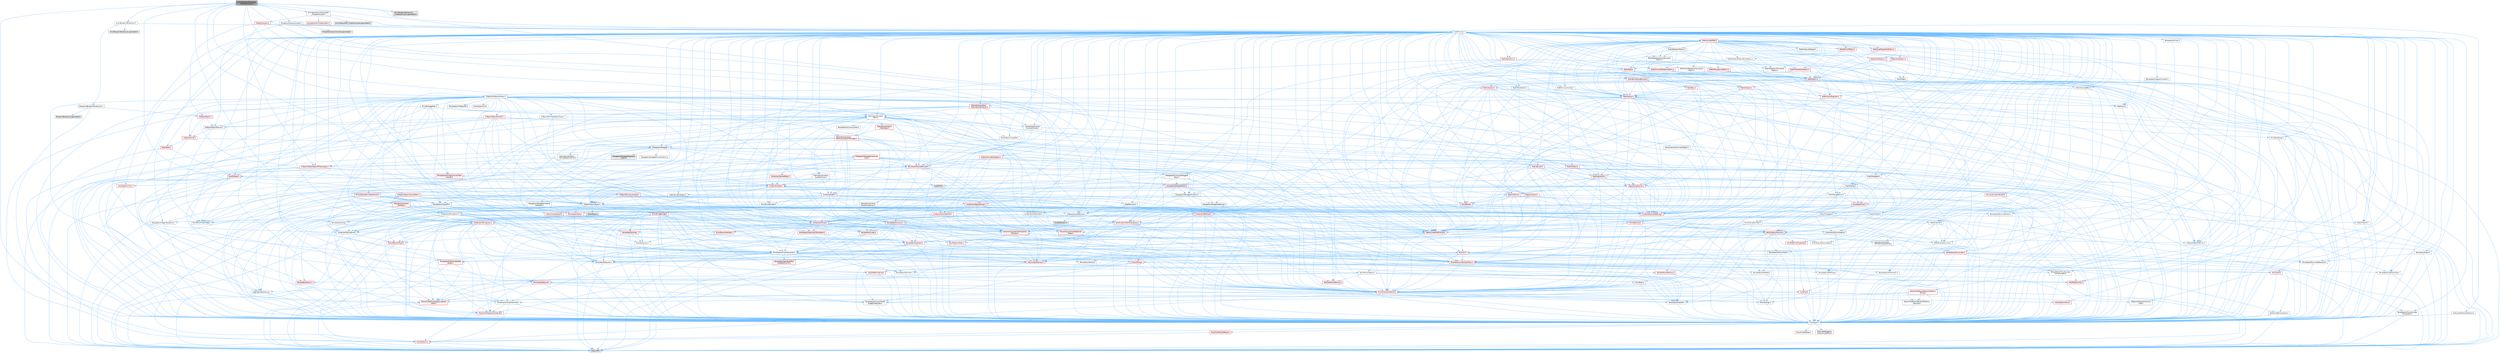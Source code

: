 digraph "AnimBlueprintExtension_PropertyAccess.h"
{
 // INTERACTIVE_SVG=YES
 // LATEX_PDF_SIZE
  bgcolor="transparent";
  edge [fontname=Helvetica,fontsize=10,labelfontname=Helvetica,labelfontsize=10];
  node [fontname=Helvetica,fontsize=10,shape=box,height=0.2,width=0.4];
  Node1 [id="Node000001",label="AnimBlueprintExtension\l_PropertyAccess.h",height=0.2,width=0.4,color="gray40", fillcolor="grey60", style="filled", fontcolor="black",tooltip=" "];
  Node1 -> Node2 [id="edge1_Node000001_Node000002",color="steelblue1",style="solid",tooltip=" "];
  Node2 [id="Node000002",label="AnimBlueprintExtension.h",height=0.2,width=0.4,color="grey40", fillcolor="white", style="filled",URL="$d3/dcb/AnimBlueprintExtension_8h.html",tooltip=" "];
  Node2 -> Node3 [id="edge2_Node000002_Node000003",color="steelblue1",style="solid",tooltip=" "];
  Node3 [id="Node000003",label="CoreMinimal.h",height=0.2,width=0.4,color="grey40", fillcolor="white", style="filled",URL="$d7/d67/CoreMinimal_8h.html",tooltip=" "];
  Node3 -> Node4 [id="edge3_Node000003_Node000004",color="steelblue1",style="solid",tooltip=" "];
  Node4 [id="Node000004",label="CoreTypes.h",height=0.2,width=0.4,color="grey40", fillcolor="white", style="filled",URL="$dc/dec/CoreTypes_8h.html",tooltip=" "];
  Node4 -> Node5 [id="edge4_Node000004_Node000005",color="steelblue1",style="solid",tooltip=" "];
  Node5 [id="Node000005",label="HAL/Platform.h",height=0.2,width=0.4,color="red", fillcolor="#FFF0F0", style="filled",URL="$d9/dd0/Platform_8h.html",tooltip=" "];
  Node5 -> Node8 [id="edge5_Node000005_Node000008",color="steelblue1",style="solid",tooltip=" "];
  Node8 [id="Node000008",label="type_traits",height=0.2,width=0.4,color="grey60", fillcolor="#E0E0E0", style="filled",tooltip=" "];
  Node4 -> Node15 [id="edge6_Node000004_Node000015",color="steelblue1",style="solid",tooltip=" "];
  Node15 [id="Node000015",label="ProfilingDebugging\l/UMemoryDefines.h",height=0.2,width=0.4,color="grey40", fillcolor="white", style="filled",URL="$d2/da2/UMemoryDefines_8h.html",tooltip=" "];
  Node4 -> Node16 [id="edge7_Node000004_Node000016",color="steelblue1",style="solid",tooltip=" "];
  Node16 [id="Node000016",label="Misc/CoreMiscDefines.h",height=0.2,width=0.4,color="red", fillcolor="#FFF0F0", style="filled",URL="$da/d38/CoreMiscDefines_8h.html",tooltip=" "];
  Node16 -> Node5 [id="edge8_Node000016_Node000005",color="steelblue1",style="solid",tooltip=" "];
  Node4 -> Node17 [id="edge9_Node000004_Node000017",color="steelblue1",style="solid",tooltip=" "];
  Node17 [id="Node000017",label="Misc/CoreDefines.h",height=0.2,width=0.4,color="grey40", fillcolor="white", style="filled",URL="$d3/dd2/CoreDefines_8h.html",tooltip=" "];
  Node3 -> Node18 [id="edge10_Node000003_Node000018",color="steelblue1",style="solid",tooltip=" "];
  Node18 [id="Node000018",label="CoreFwd.h",height=0.2,width=0.4,color="red", fillcolor="#FFF0F0", style="filled",URL="$d1/d1e/CoreFwd_8h.html",tooltip=" "];
  Node18 -> Node4 [id="edge11_Node000018_Node000004",color="steelblue1",style="solid",tooltip=" "];
  Node18 -> Node19 [id="edge12_Node000018_Node000019",color="steelblue1",style="solid",tooltip=" "];
  Node19 [id="Node000019",label="Containers/ContainersFwd.h",height=0.2,width=0.4,color="grey40", fillcolor="white", style="filled",URL="$d4/d0a/ContainersFwd_8h.html",tooltip=" "];
  Node19 -> Node5 [id="edge13_Node000019_Node000005",color="steelblue1",style="solid",tooltip=" "];
  Node19 -> Node4 [id="edge14_Node000019_Node000004",color="steelblue1",style="solid",tooltip=" "];
  Node19 -> Node20 [id="edge15_Node000019_Node000020",color="steelblue1",style="solid",tooltip=" "];
  Node20 [id="Node000020",label="Traits/IsContiguousContainer.h",height=0.2,width=0.4,color="red", fillcolor="#FFF0F0", style="filled",URL="$d5/d3c/IsContiguousContainer_8h.html",tooltip=" "];
  Node20 -> Node4 [id="edge16_Node000020_Node000004",color="steelblue1",style="solid",tooltip=" "];
  Node18 -> Node24 [id="edge17_Node000018_Node000024",color="steelblue1",style="solid",tooltip=" "];
  Node24 [id="Node000024",label="UObject/UObjectHierarchy\lFwd.h",height=0.2,width=0.4,color="grey40", fillcolor="white", style="filled",URL="$d3/d13/UObjectHierarchyFwd_8h.html",tooltip=" "];
  Node3 -> Node24 [id="edge18_Node000003_Node000024",color="steelblue1",style="solid",tooltip=" "];
  Node3 -> Node19 [id="edge19_Node000003_Node000019",color="steelblue1",style="solid",tooltip=" "];
  Node3 -> Node25 [id="edge20_Node000003_Node000025",color="steelblue1",style="solid",tooltip=" "];
  Node25 [id="Node000025",label="Misc/VarArgs.h",height=0.2,width=0.4,color="grey40", fillcolor="white", style="filled",URL="$d5/d6f/VarArgs_8h.html",tooltip=" "];
  Node25 -> Node4 [id="edge21_Node000025_Node000004",color="steelblue1",style="solid",tooltip=" "];
  Node3 -> Node26 [id="edge22_Node000003_Node000026",color="steelblue1",style="solid",tooltip=" "];
  Node26 [id="Node000026",label="Logging/LogVerbosity.h",height=0.2,width=0.4,color="grey40", fillcolor="white", style="filled",URL="$d2/d8f/LogVerbosity_8h.html",tooltip=" "];
  Node26 -> Node4 [id="edge23_Node000026_Node000004",color="steelblue1",style="solid",tooltip=" "];
  Node3 -> Node27 [id="edge24_Node000003_Node000027",color="steelblue1",style="solid",tooltip=" "];
  Node27 [id="Node000027",label="Misc/OutputDevice.h",height=0.2,width=0.4,color="red", fillcolor="#FFF0F0", style="filled",URL="$d7/d32/OutputDevice_8h.html",tooltip=" "];
  Node27 -> Node18 [id="edge25_Node000027_Node000018",color="steelblue1",style="solid",tooltip=" "];
  Node27 -> Node4 [id="edge26_Node000027_Node000004",color="steelblue1",style="solid",tooltip=" "];
  Node27 -> Node26 [id="edge27_Node000027_Node000026",color="steelblue1",style="solid",tooltip=" "];
  Node27 -> Node25 [id="edge28_Node000027_Node000025",color="steelblue1",style="solid",tooltip=" "];
  Node27 -> Node28 [id="edge29_Node000027_Node000028",color="steelblue1",style="solid",tooltip=" "];
  Node28 [id="Node000028",label="Templates/IsArrayOrRefOf\lTypeByPredicate.h",height=0.2,width=0.4,color="grey40", fillcolor="white", style="filled",URL="$d6/da1/IsArrayOrRefOfTypeByPredicate_8h.html",tooltip=" "];
  Node28 -> Node4 [id="edge30_Node000028_Node000004",color="steelblue1",style="solid",tooltip=" "];
  Node27 -> Node31 [id="edge31_Node000027_Node000031",color="steelblue1",style="solid",tooltip=" "];
  Node31 [id="Node000031",label="Traits/IsCharEncodingCompatible\lWith.h",height=0.2,width=0.4,color="red", fillcolor="#FFF0F0", style="filled",URL="$df/dd1/IsCharEncodingCompatibleWith_8h.html",tooltip=" "];
  Node31 -> Node8 [id="edge32_Node000031_Node000008",color="steelblue1",style="solid",tooltip=" "];
  Node3 -> Node33 [id="edge33_Node000003_Node000033",color="steelblue1",style="solid",tooltip=" "];
  Node33 [id="Node000033",label="HAL/PlatformCrt.h",height=0.2,width=0.4,color="red", fillcolor="#FFF0F0", style="filled",URL="$d8/d75/PlatformCrt_8h.html",tooltip=" "];
  Node3 -> Node43 [id="edge34_Node000003_Node000043",color="steelblue1",style="solid",tooltip=" "];
  Node43 [id="Node000043",label="HAL/PlatformMisc.h",height=0.2,width=0.4,color="red", fillcolor="#FFF0F0", style="filled",URL="$d0/df5/PlatformMisc_8h.html",tooltip=" "];
  Node43 -> Node4 [id="edge35_Node000043_Node000004",color="steelblue1",style="solid",tooltip=" "];
  Node3 -> Node62 [id="edge36_Node000003_Node000062",color="steelblue1",style="solid",tooltip=" "];
  Node62 [id="Node000062",label="Misc/AssertionMacros.h",height=0.2,width=0.4,color="red", fillcolor="#FFF0F0", style="filled",URL="$d0/dfa/AssertionMacros_8h.html",tooltip=" "];
  Node62 -> Node4 [id="edge37_Node000062_Node000004",color="steelblue1",style="solid",tooltip=" "];
  Node62 -> Node5 [id="edge38_Node000062_Node000005",color="steelblue1",style="solid",tooltip=" "];
  Node62 -> Node43 [id="edge39_Node000062_Node000043",color="steelblue1",style="solid",tooltip=" "];
  Node62 -> Node63 [id="edge40_Node000062_Node000063",color="steelblue1",style="solid",tooltip=" "];
  Node63 [id="Node000063",label="Templates/EnableIf.h",height=0.2,width=0.4,color="grey40", fillcolor="white", style="filled",URL="$d7/d60/EnableIf_8h.html",tooltip=" "];
  Node63 -> Node4 [id="edge41_Node000063_Node000004",color="steelblue1",style="solid",tooltip=" "];
  Node62 -> Node28 [id="edge42_Node000062_Node000028",color="steelblue1",style="solid",tooltip=" "];
  Node62 -> Node31 [id="edge43_Node000062_Node000031",color="steelblue1",style="solid",tooltip=" "];
  Node62 -> Node25 [id="edge44_Node000062_Node000025",color="steelblue1",style="solid",tooltip=" "];
  Node3 -> Node71 [id="edge45_Node000003_Node000071",color="steelblue1",style="solid",tooltip=" "];
  Node71 [id="Node000071",label="Templates/IsPointer.h",height=0.2,width=0.4,color="grey40", fillcolor="white", style="filled",URL="$d7/d05/IsPointer_8h.html",tooltip=" "];
  Node71 -> Node4 [id="edge46_Node000071_Node000004",color="steelblue1",style="solid",tooltip=" "];
  Node3 -> Node72 [id="edge47_Node000003_Node000072",color="steelblue1",style="solid",tooltip=" "];
  Node72 [id="Node000072",label="HAL/PlatformMemory.h",height=0.2,width=0.4,color="red", fillcolor="#FFF0F0", style="filled",URL="$de/d68/PlatformMemory_8h.html",tooltip=" "];
  Node72 -> Node4 [id="edge48_Node000072_Node000004",color="steelblue1",style="solid",tooltip=" "];
  Node3 -> Node55 [id="edge49_Node000003_Node000055",color="steelblue1",style="solid",tooltip=" "];
  Node55 [id="Node000055",label="HAL/PlatformAtomics.h",height=0.2,width=0.4,color="red", fillcolor="#FFF0F0", style="filled",URL="$d3/d36/PlatformAtomics_8h.html",tooltip=" "];
  Node55 -> Node4 [id="edge50_Node000055_Node000004",color="steelblue1",style="solid",tooltip=" "];
  Node3 -> Node77 [id="edge51_Node000003_Node000077",color="steelblue1",style="solid",tooltip=" "];
  Node77 [id="Node000077",label="Misc/Exec.h",height=0.2,width=0.4,color="grey40", fillcolor="white", style="filled",URL="$de/ddb/Exec_8h.html",tooltip=" "];
  Node77 -> Node4 [id="edge52_Node000077_Node000004",color="steelblue1",style="solid",tooltip=" "];
  Node77 -> Node62 [id="edge53_Node000077_Node000062",color="steelblue1",style="solid",tooltip=" "];
  Node3 -> Node78 [id="edge54_Node000003_Node000078",color="steelblue1",style="solid",tooltip=" "];
  Node78 [id="Node000078",label="HAL/MemoryBase.h",height=0.2,width=0.4,color="grey40", fillcolor="white", style="filled",URL="$d6/d9f/MemoryBase_8h.html",tooltip=" "];
  Node78 -> Node4 [id="edge55_Node000078_Node000004",color="steelblue1",style="solid",tooltip=" "];
  Node78 -> Node55 [id="edge56_Node000078_Node000055",color="steelblue1",style="solid",tooltip=" "];
  Node78 -> Node33 [id="edge57_Node000078_Node000033",color="steelblue1",style="solid",tooltip=" "];
  Node78 -> Node77 [id="edge58_Node000078_Node000077",color="steelblue1",style="solid",tooltip=" "];
  Node78 -> Node27 [id="edge59_Node000078_Node000027",color="steelblue1",style="solid",tooltip=" "];
  Node78 -> Node79 [id="edge60_Node000078_Node000079",color="steelblue1",style="solid",tooltip=" "];
  Node79 [id="Node000079",label="Templates/Atomic.h",height=0.2,width=0.4,color="red", fillcolor="#FFF0F0", style="filled",URL="$d3/d91/Atomic_8h.html",tooltip=" "];
  Node3 -> Node88 [id="edge61_Node000003_Node000088",color="steelblue1",style="solid",tooltip=" "];
  Node88 [id="Node000088",label="HAL/UnrealMemory.h",height=0.2,width=0.4,color="red", fillcolor="#FFF0F0", style="filled",URL="$d9/d96/UnrealMemory_8h.html",tooltip=" "];
  Node88 -> Node4 [id="edge62_Node000088_Node000004",color="steelblue1",style="solid",tooltip=" "];
  Node88 -> Node78 [id="edge63_Node000088_Node000078",color="steelblue1",style="solid",tooltip=" "];
  Node88 -> Node72 [id="edge64_Node000088_Node000072",color="steelblue1",style="solid",tooltip=" "];
  Node88 -> Node71 [id="edge65_Node000088_Node000071",color="steelblue1",style="solid",tooltip=" "];
  Node3 -> Node90 [id="edge66_Node000003_Node000090",color="steelblue1",style="solid",tooltip=" "];
  Node90 [id="Node000090",label="Templates/IsArithmetic.h",height=0.2,width=0.4,color="grey40", fillcolor="white", style="filled",URL="$d2/d5d/IsArithmetic_8h.html",tooltip=" "];
  Node90 -> Node4 [id="edge67_Node000090_Node000004",color="steelblue1",style="solid",tooltip=" "];
  Node3 -> Node84 [id="edge68_Node000003_Node000084",color="steelblue1",style="solid",tooltip=" "];
  Node84 [id="Node000084",label="Templates/AndOrNot.h",height=0.2,width=0.4,color="grey40", fillcolor="white", style="filled",URL="$db/d0a/AndOrNot_8h.html",tooltip=" "];
  Node84 -> Node4 [id="edge69_Node000084_Node000004",color="steelblue1",style="solid",tooltip=" "];
  Node3 -> Node91 [id="edge70_Node000003_Node000091",color="steelblue1",style="solid",tooltip=" "];
  Node91 [id="Node000091",label="Templates/IsPODType.h",height=0.2,width=0.4,color="grey40", fillcolor="white", style="filled",URL="$d7/db1/IsPODType_8h.html",tooltip=" "];
  Node91 -> Node4 [id="edge71_Node000091_Node000004",color="steelblue1",style="solid",tooltip=" "];
  Node3 -> Node92 [id="edge72_Node000003_Node000092",color="steelblue1",style="solid",tooltip=" "];
  Node92 [id="Node000092",label="Templates/IsUECoreType.h",height=0.2,width=0.4,color="grey40", fillcolor="white", style="filled",URL="$d1/db8/IsUECoreType_8h.html",tooltip=" "];
  Node92 -> Node4 [id="edge73_Node000092_Node000004",color="steelblue1",style="solid",tooltip=" "];
  Node92 -> Node8 [id="edge74_Node000092_Node000008",color="steelblue1",style="solid",tooltip=" "];
  Node3 -> Node85 [id="edge75_Node000003_Node000085",color="steelblue1",style="solid",tooltip=" "];
  Node85 [id="Node000085",label="Templates/IsTriviallyCopy\lConstructible.h",height=0.2,width=0.4,color="grey40", fillcolor="white", style="filled",URL="$d3/d78/IsTriviallyCopyConstructible_8h.html",tooltip=" "];
  Node85 -> Node4 [id="edge76_Node000085_Node000004",color="steelblue1",style="solid",tooltip=" "];
  Node85 -> Node8 [id="edge77_Node000085_Node000008",color="steelblue1",style="solid",tooltip=" "];
  Node3 -> Node93 [id="edge78_Node000003_Node000093",color="steelblue1",style="solid",tooltip=" "];
  Node93 [id="Node000093",label="Templates/UnrealTypeTraits.h",height=0.2,width=0.4,color="red", fillcolor="#FFF0F0", style="filled",URL="$d2/d2d/UnrealTypeTraits_8h.html",tooltip=" "];
  Node93 -> Node4 [id="edge79_Node000093_Node000004",color="steelblue1",style="solid",tooltip=" "];
  Node93 -> Node71 [id="edge80_Node000093_Node000071",color="steelblue1",style="solid",tooltip=" "];
  Node93 -> Node62 [id="edge81_Node000093_Node000062",color="steelblue1",style="solid",tooltip=" "];
  Node93 -> Node84 [id="edge82_Node000093_Node000084",color="steelblue1",style="solid",tooltip=" "];
  Node93 -> Node63 [id="edge83_Node000093_Node000063",color="steelblue1",style="solid",tooltip=" "];
  Node93 -> Node90 [id="edge84_Node000093_Node000090",color="steelblue1",style="solid",tooltip=" "];
  Node93 -> Node91 [id="edge85_Node000093_Node000091",color="steelblue1",style="solid",tooltip=" "];
  Node93 -> Node92 [id="edge86_Node000093_Node000092",color="steelblue1",style="solid",tooltip=" "];
  Node93 -> Node85 [id="edge87_Node000093_Node000085",color="steelblue1",style="solid",tooltip=" "];
  Node3 -> Node63 [id="edge88_Node000003_Node000063",color="steelblue1",style="solid",tooltip=" "];
  Node3 -> Node95 [id="edge89_Node000003_Node000095",color="steelblue1",style="solid",tooltip=" "];
  Node95 [id="Node000095",label="Templates/RemoveReference.h",height=0.2,width=0.4,color="grey40", fillcolor="white", style="filled",URL="$da/dbe/RemoveReference_8h.html",tooltip=" "];
  Node95 -> Node4 [id="edge90_Node000095_Node000004",color="steelblue1",style="solid",tooltip=" "];
  Node3 -> Node96 [id="edge91_Node000003_Node000096",color="steelblue1",style="solid",tooltip=" "];
  Node96 [id="Node000096",label="Templates/IntegralConstant.h",height=0.2,width=0.4,color="grey40", fillcolor="white", style="filled",URL="$db/d1b/IntegralConstant_8h.html",tooltip=" "];
  Node96 -> Node4 [id="edge92_Node000096_Node000004",color="steelblue1",style="solid",tooltip=" "];
  Node3 -> Node97 [id="edge93_Node000003_Node000097",color="steelblue1",style="solid",tooltip=" "];
  Node97 [id="Node000097",label="Templates/IsClass.h",height=0.2,width=0.4,color="grey40", fillcolor="white", style="filled",URL="$db/dcb/IsClass_8h.html",tooltip=" "];
  Node97 -> Node4 [id="edge94_Node000097_Node000004",color="steelblue1",style="solid",tooltip=" "];
  Node3 -> Node98 [id="edge95_Node000003_Node000098",color="steelblue1",style="solid",tooltip=" "];
  Node98 [id="Node000098",label="Templates/TypeCompatible\lBytes.h",height=0.2,width=0.4,color="red", fillcolor="#FFF0F0", style="filled",URL="$df/d0a/TypeCompatibleBytes_8h.html",tooltip=" "];
  Node98 -> Node4 [id="edge96_Node000098_Node000004",color="steelblue1",style="solid",tooltip=" "];
  Node98 -> Node8 [id="edge97_Node000098_Node000008",color="steelblue1",style="solid",tooltip=" "];
  Node3 -> Node20 [id="edge98_Node000003_Node000020",color="steelblue1",style="solid",tooltip=" "];
  Node3 -> Node99 [id="edge99_Node000003_Node000099",color="steelblue1",style="solid",tooltip=" "];
  Node99 [id="Node000099",label="Templates/UnrealTemplate.h",height=0.2,width=0.4,color="grey40", fillcolor="white", style="filled",URL="$d4/d24/UnrealTemplate_8h.html",tooltip=" "];
  Node99 -> Node4 [id="edge100_Node000099_Node000004",color="steelblue1",style="solid",tooltip=" "];
  Node99 -> Node71 [id="edge101_Node000099_Node000071",color="steelblue1",style="solid",tooltip=" "];
  Node99 -> Node88 [id="edge102_Node000099_Node000088",color="steelblue1",style="solid",tooltip=" "];
  Node99 -> Node100 [id="edge103_Node000099_Node000100",color="steelblue1",style="solid",tooltip=" "];
  Node100 [id="Node000100",label="Templates/CopyQualifiers\lAndRefsFromTo.h",height=0.2,width=0.4,color="red", fillcolor="#FFF0F0", style="filled",URL="$d3/db3/CopyQualifiersAndRefsFromTo_8h.html",tooltip=" "];
  Node99 -> Node93 [id="edge104_Node000099_Node000093",color="steelblue1",style="solid",tooltip=" "];
  Node99 -> Node95 [id="edge105_Node000099_Node000095",color="steelblue1",style="solid",tooltip=" "];
  Node99 -> Node65 [id="edge106_Node000099_Node000065",color="steelblue1",style="solid",tooltip=" "];
  Node65 [id="Node000065",label="Templates/Requires.h",height=0.2,width=0.4,color="grey40", fillcolor="white", style="filled",URL="$dc/d96/Requires_8h.html",tooltip=" "];
  Node65 -> Node63 [id="edge107_Node000065_Node000063",color="steelblue1",style="solid",tooltip=" "];
  Node65 -> Node8 [id="edge108_Node000065_Node000008",color="steelblue1",style="solid",tooltip=" "];
  Node99 -> Node98 [id="edge109_Node000099_Node000098",color="steelblue1",style="solid",tooltip=" "];
  Node99 -> Node66 [id="edge110_Node000099_Node000066",color="steelblue1",style="solid",tooltip=" "];
  Node66 [id="Node000066",label="Templates/Identity.h",height=0.2,width=0.4,color="grey40", fillcolor="white", style="filled",URL="$d0/dd5/Identity_8h.html",tooltip=" "];
  Node99 -> Node20 [id="edge111_Node000099_Node000020",color="steelblue1",style="solid",tooltip=" "];
  Node99 -> Node102 [id="edge112_Node000099_Node000102",color="steelblue1",style="solid",tooltip=" "];
  Node102 [id="Node000102",label="Traits/UseBitwiseSwap.h",height=0.2,width=0.4,color="grey40", fillcolor="white", style="filled",URL="$db/df3/UseBitwiseSwap_8h.html",tooltip=" "];
  Node102 -> Node4 [id="edge113_Node000102_Node000004",color="steelblue1",style="solid",tooltip=" "];
  Node102 -> Node8 [id="edge114_Node000102_Node000008",color="steelblue1",style="solid",tooltip=" "];
  Node99 -> Node8 [id="edge115_Node000099_Node000008",color="steelblue1",style="solid",tooltip=" "];
  Node3 -> Node48 [id="edge116_Node000003_Node000048",color="steelblue1",style="solid",tooltip=" "];
  Node48 [id="Node000048",label="Math/NumericLimits.h",height=0.2,width=0.4,color="grey40", fillcolor="white", style="filled",URL="$df/d1b/NumericLimits_8h.html",tooltip=" "];
  Node48 -> Node4 [id="edge117_Node000048_Node000004",color="steelblue1",style="solid",tooltip=" "];
  Node3 -> Node103 [id="edge118_Node000003_Node000103",color="steelblue1",style="solid",tooltip=" "];
  Node103 [id="Node000103",label="HAL/PlatformMath.h",height=0.2,width=0.4,color="red", fillcolor="#FFF0F0", style="filled",URL="$dc/d53/PlatformMath_8h.html",tooltip=" "];
  Node103 -> Node4 [id="edge119_Node000103_Node000004",color="steelblue1",style="solid",tooltip=" "];
  Node3 -> Node86 [id="edge120_Node000003_Node000086",color="steelblue1",style="solid",tooltip=" "];
  Node86 [id="Node000086",label="Templates/IsTriviallyCopy\lAssignable.h",height=0.2,width=0.4,color="grey40", fillcolor="white", style="filled",URL="$d2/df2/IsTriviallyCopyAssignable_8h.html",tooltip=" "];
  Node86 -> Node4 [id="edge121_Node000086_Node000004",color="steelblue1",style="solid",tooltip=" "];
  Node86 -> Node8 [id="edge122_Node000086_Node000008",color="steelblue1",style="solid",tooltip=" "];
  Node3 -> Node111 [id="edge123_Node000003_Node000111",color="steelblue1",style="solid",tooltip=" "];
  Node111 [id="Node000111",label="Templates/MemoryOps.h",height=0.2,width=0.4,color="red", fillcolor="#FFF0F0", style="filled",URL="$db/dea/MemoryOps_8h.html",tooltip=" "];
  Node111 -> Node4 [id="edge124_Node000111_Node000004",color="steelblue1",style="solid",tooltip=" "];
  Node111 -> Node88 [id="edge125_Node000111_Node000088",color="steelblue1",style="solid",tooltip=" "];
  Node111 -> Node86 [id="edge126_Node000111_Node000086",color="steelblue1",style="solid",tooltip=" "];
  Node111 -> Node85 [id="edge127_Node000111_Node000085",color="steelblue1",style="solid",tooltip=" "];
  Node111 -> Node65 [id="edge128_Node000111_Node000065",color="steelblue1",style="solid",tooltip=" "];
  Node111 -> Node93 [id="edge129_Node000111_Node000093",color="steelblue1",style="solid",tooltip=" "];
  Node111 -> Node102 [id="edge130_Node000111_Node000102",color="steelblue1",style="solid",tooltip=" "];
  Node111 -> Node8 [id="edge131_Node000111_Node000008",color="steelblue1",style="solid",tooltip=" "];
  Node3 -> Node112 [id="edge132_Node000003_Node000112",color="steelblue1",style="solid",tooltip=" "];
  Node112 [id="Node000112",label="Containers/ContainerAllocation\lPolicies.h",height=0.2,width=0.4,color="red", fillcolor="#FFF0F0", style="filled",URL="$d7/dff/ContainerAllocationPolicies_8h.html",tooltip=" "];
  Node112 -> Node4 [id="edge133_Node000112_Node000004",color="steelblue1",style="solid",tooltip=" "];
  Node112 -> Node112 [id="edge134_Node000112_Node000112",color="steelblue1",style="solid",tooltip=" "];
  Node112 -> Node103 [id="edge135_Node000112_Node000103",color="steelblue1",style="solid",tooltip=" "];
  Node112 -> Node88 [id="edge136_Node000112_Node000088",color="steelblue1",style="solid",tooltip=" "];
  Node112 -> Node48 [id="edge137_Node000112_Node000048",color="steelblue1",style="solid",tooltip=" "];
  Node112 -> Node62 [id="edge138_Node000112_Node000062",color="steelblue1",style="solid",tooltip=" "];
  Node112 -> Node111 [id="edge139_Node000112_Node000111",color="steelblue1",style="solid",tooltip=" "];
  Node112 -> Node98 [id="edge140_Node000112_Node000098",color="steelblue1",style="solid",tooltip=" "];
  Node112 -> Node8 [id="edge141_Node000112_Node000008",color="steelblue1",style="solid",tooltip=" "];
  Node3 -> Node115 [id="edge142_Node000003_Node000115",color="steelblue1",style="solid",tooltip=" "];
  Node115 [id="Node000115",label="Templates/IsEnumClass.h",height=0.2,width=0.4,color="grey40", fillcolor="white", style="filled",URL="$d7/d15/IsEnumClass_8h.html",tooltip=" "];
  Node115 -> Node4 [id="edge143_Node000115_Node000004",color="steelblue1",style="solid",tooltip=" "];
  Node115 -> Node84 [id="edge144_Node000115_Node000084",color="steelblue1",style="solid",tooltip=" "];
  Node3 -> Node116 [id="edge145_Node000003_Node000116",color="steelblue1",style="solid",tooltip=" "];
  Node116 [id="Node000116",label="HAL/PlatformProperties.h",height=0.2,width=0.4,color="red", fillcolor="#FFF0F0", style="filled",URL="$d9/db0/PlatformProperties_8h.html",tooltip=" "];
  Node116 -> Node4 [id="edge146_Node000116_Node000004",color="steelblue1",style="solid",tooltip=" "];
  Node3 -> Node119 [id="edge147_Node000003_Node000119",color="steelblue1",style="solid",tooltip=" "];
  Node119 [id="Node000119",label="Misc/EngineVersionBase.h",height=0.2,width=0.4,color="grey40", fillcolor="white", style="filled",URL="$d5/d2b/EngineVersionBase_8h.html",tooltip=" "];
  Node119 -> Node4 [id="edge148_Node000119_Node000004",color="steelblue1",style="solid",tooltip=" "];
  Node3 -> Node120 [id="edge149_Node000003_Node000120",color="steelblue1",style="solid",tooltip=" "];
  Node120 [id="Node000120",label="Internationalization\l/TextNamespaceFwd.h",height=0.2,width=0.4,color="grey40", fillcolor="white", style="filled",URL="$d8/d97/TextNamespaceFwd_8h.html",tooltip=" "];
  Node120 -> Node4 [id="edge150_Node000120_Node000004",color="steelblue1",style="solid",tooltip=" "];
  Node3 -> Node121 [id="edge151_Node000003_Node000121",color="steelblue1",style="solid",tooltip=" "];
  Node121 [id="Node000121",label="Serialization/Archive.h",height=0.2,width=0.4,color="red", fillcolor="#FFF0F0", style="filled",URL="$d7/d3b/Archive_8h.html",tooltip=" "];
  Node121 -> Node18 [id="edge152_Node000121_Node000018",color="steelblue1",style="solid",tooltip=" "];
  Node121 -> Node4 [id="edge153_Node000121_Node000004",color="steelblue1",style="solid",tooltip=" "];
  Node121 -> Node116 [id="edge154_Node000121_Node000116",color="steelblue1",style="solid",tooltip=" "];
  Node121 -> Node120 [id="edge155_Node000121_Node000120",color="steelblue1",style="solid",tooltip=" "];
  Node121 -> Node62 [id="edge156_Node000121_Node000062",color="steelblue1",style="solid",tooltip=" "];
  Node121 -> Node119 [id="edge157_Node000121_Node000119",color="steelblue1",style="solid",tooltip=" "];
  Node121 -> Node25 [id="edge158_Node000121_Node000025",color="steelblue1",style="solid",tooltip=" "];
  Node121 -> Node63 [id="edge159_Node000121_Node000063",color="steelblue1",style="solid",tooltip=" "];
  Node121 -> Node28 [id="edge160_Node000121_Node000028",color="steelblue1",style="solid",tooltip=" "];
  Node121 -> Node115 [id="edge161_Node000121_Node000115",color="steelblue1",style="solid",tooltip=" "];
  Node121 -> Node99 [id="edge162_Node000121_Node000099",color="steelblue1",style="solid",tooltip=" "];
  Node121 -> Node31 [id="edge163_Node000121_Node000031",color="steelblue1",style="solid",tooltip=" "];
  Node121 -> Node124 [id="edge164_Node000121_Node000124",color="steelblue1",style="solid",tooltip=" "];
  Node124 [id="Node000124",label="UObject/ObjectVersion.h",height=0.2,width=0.4,color="grey40", fillcolor="white", style="filled",URL="$da/d63/ObjectVersion_8h.html",tooltip=" "];
  Node124 -> Node4 [id="edge165_Node000124_Node000004",color="steelblue1",style="solid",tooltip=" "];
  Node3 -> Node125 [id="edge166_Node000003_Node000125",color="steelblue1",style="solid",tooltip=" "];
  Node125 [id="Node000125",label="Templates/Less.h",height=0.2,width=0.4,color="grey40", fillcolor="white", style="filled",URL="$de/dc8/Less_8h.html",tooltip=" "];
  Node125 -> Node4 [id="edge167_Node000125_Node000004",color="steelblue1",style="solid",tooltip=" "];
  Node125 -> Node99 [id="edge168_Node000125_Node000099",color="steelblue1",style="solid",tooltip=" "];
  Node3 -> Node126 [id="edge169_Node000003_Node000126",color="steelblue1",style="solid",tooltip=" "];
  Node126 [id="Node000126",label="Templates/Sorting.h",height=0.2,width=0.4,color="red", fillcolor="#FFF0F0", style="filled",URL="$d3/d9e/Sorting_8h.html",tooltip=" "];
  Node126 -> Node4 [id="edge170_Node000126_Node000004",color="steelblue1",style="solid",tooltip=" "];
  Node126 -> Node103 [id="edge171_Node000126_Node000103",color="steelblue1",style="solid",tooltip=" "];
  Node126 -> Node125 [id="edge172_Node000126_Node000125",color="steelblue1",style="solid",tooltip=" "];
  Node3 -> Node137 [id="edge173_Node000003_Node000137",color="steelblue1",style="solid",tooltip=" "];
  Node137 [id="Node000137",label="Misc/Char.h",height=0.2,width=0.4,color="red", fillcolor="#FFF0F0", style="filled",URL="$d0/d58/Char_8h.html",tooltip=" "];
  Node137 -> Node4 [id="edge174_Node000137_Node000004",color="steelblue1",style="solid",tooltip=" "];
  Node137 -> Node8 [id="edge175_Node000137_Node000008",color="steelblue1",style="solid",tooltip=" "];
  Node3 -> Node140 [id="edge176_Node000003_Node000140",color="steelblue1",style="solid",tooltip=" "];
  Node140 [id="Node000140",label="GenericPlatform/GenericPlatform\lStricmp.h",height=0.2,width=0.4,color="grey40", fillcolor="white", style="filled",URL="$d2/d86/GenericPlatformStricmp_8h.html",tooltip=" "];
  Node140 -> Node4 [id="edge177_Node000140_Node000004",color="steelblue1",style="solid",tooltip=" "];
  Node3 -> Node141 [id="edge178_Node000003_Node000141",color="steelblue1",style="solid",tooltip=" "];
  Node141 [id="Node000141",label="GenericPlatform/GenericPlatform\lString.h",height=0.2,width=0.4,color="red", fillcolor="#FFF0F0", style="filled",URL="$dd/d20/GenericPlatformString_8h.html",tooltip=" "];
  Node141 -> Node4 [id="edge179_Node000141_Node000004",color="steelblue1",style="solid",tooltip=" "];
  Node141 -> Node140 [id="edge180_Node000141_Node000140",color="steelblue1",style="solid",tooltip=" "];
  Node141 -> Node63 [id="edge181_Node000141_Node000063",color="steelblue1",style="solid",tooltip=" "];
  Node141 -> Node31 [id="edge182_Node000141_Node000031",color="steelblue1",style="solid",tooltip=" "];
  Node141 -> Node8 [id="edge183_Node000141_Node000008",color="steelblue1",style="solid",tooltip=" "];
  Node3 -> Node74 [id="edge184_Node000003_Node000074",color="steelblue1",style="solid",tooltip=" "];
  Node74 [id="Node000074",label="HAL/PlatformString.h",height=0.2,width=0.4,color="red", fillcolor="#FFF0F0", style="filled",URL="$db/db5/PlatformString_8h.html",tooltip=" "];
  Node74 -> Node4 [id="edge185_Node000074_Node000004",color="steelblue1",style="solid",tooltip=" "];
  Node3 -> Node144 [id="edge186_Node000003_Node000144",color="steelblue1",style="solid",tooltip=" "];
  Node144 [id="Node000144",label="Misc/CString.h",height=0.2,width=0.4,color="red", fillcolor="#FFF0F0", style="filled",URL="$d2/d49/CString_8h.html",tooltip=" "];
  Node144 -> Node4 [id="edge187_Node000144_Node000004",color="steelblue1",style="solid",tooltip=" "];
  Node144 -> Node33 [id="edge188_Node000144_Node000033",color="steelblue1",style="solid",tooltip=" "];
  Node144 -> Node74 [id="edge189_Node000144_Node000074",color="steelblue1",style="solid",tooltip=" "];
  Node144 -> Node62 [id="edge190_Node000144_Node000062",color="steelblue1",style="solid",tooltip=" "];
  Node144 -> Node137 [id="edge191_Node000144_Node000137",color="steelblue1",style="solid",tooltip=" "];
  Node144 -> Node25 [id="edge192_Node000144_Node000025",color="steelblue1",style="solid",tooltip=" "];
  Node144 -> Node28 [id="edge193_Node000144_Node000028",color="steelblue1",style="solid",tooltip=" "];
  Node144 -> Node31 [id="edge194_Node000144_Node000031",color="steelblue1",style="solid",tooltip=" "];
  Node3 -> Node145 [id="edge195_Node000003_Node000145",color="steelblue1",style="solid",tooltip=" "];
  Node145 [id="Node000145",label="Misc/Crc.h",height=0.2,width=0.4,color="red", fillcolor="#FFF0F0", style="filled",URL="$d4/dd2/Crc_8h.html",tooltip=" "];
  Node145 -> Node4 [id="edge196_Node000145_Node000004",color="steelblue1",style="solid",tooltip=" "];
  Node145 -> Node74 [id="edge197_Node000145_Node000074",color="steelblue1",style="solid",tooltip=" "];
  Node145 -> Node62 [id="edge198_Node000145_Node000062",color="steelblue1",style="solid",tooltip=" "];
  Node145 -> Node144 [id="edge199_Node000145_Node000144",color="steelblue1",style="solid",tooltip=" "];
  Node145 -> Node137 [id="edge200_Node000145_Node000137",color="steelblue1",style="solid",tooltip=" "];
  Node145 -> Node93 [id="edge201_Node000145_Node000093",color="steelblue1",style="solid",tooltip=" "];
  Node3 -> Node136 [id="edge202_Node000003_Node000136",color="steelblue1",style="solid",tooltip=" "];
  Node136 [id="Node000136",label="Math/UnrealMathUtility.h",height=0.2,width=0.4,color="red", fillcolor="#FFF0F0", style="filled",URL="$db/db8/UnrealMathUtility_8h.html",tooltip=" "];
  Node136 -> Node4 [id="edge203_Node000136_Node000004",color="steelblue1",style="solid",tooltip=" "];
  Node136 -> Node62 [id="edge204_Node000136_Node000062",color="steelblue1",style="solid",tooltip=" "];
  Node136 -> Node103 [id="edge205_Node000136_Node000103",color="steelblue1",style="solid",tooltip=" "];
  Node136 -> Node66 [id="edge206_Node000136_Node000066",color="steelblue1",style="solid",tooltip=" "];
  Node136 -> Node65 [id="edge207_Node000136_Node000065",color="steelblue1",style="solid",tooltip=" "];
  Node3 -> Node146 [id="edge208_Node000003_Node000146",color="steelblue1",style="solid",tooltip=" "];
  Node146 [id="Node000146",label="Containers/UnrealString.h",height=0.2,width=0.4,color="red", fillcolor="#FFF0F0", style="filled",URL="$d5/dba/UnrealString_8h.html",tooltip=" "];
  Node3 -> Node150 [id="edge209_Node000003_Node000150",color="steelblue1",style="solid",tooltip=" "];
  Node150 [id="Node000150",label="Containers/Array.h",height=0.2,width=0.4,color="red", fillcolor="#FFF0F0", style="filled",URL="$df/dd0/Array_8h.html",tooltip=" "];
  Node150 -> Node4 [id="edge210_Node000150_Node000004",color="steelblue1",style="solid",tooltip=" "];
  Node150 -> Node62 [id="edge211_Node000150_Node000062",color="steelblue1",style="solid",tooltip=" "];
  Node150 -> Node151 [id="edge212_Node000150_Node000151",color="steelblue1",style="solid",tooltip=" "];
  Node151 [id="Node000151",label="Misc/IntrusiveUnsetOptional\lState.h",height=0.2,width=0.4,color="red", fillcolor="#FFF0F0", style="filled",URL="$d2/d0a/IntrusiveUnsetOptionalState_8h.html",tooltip=" "];
  Node150 -> Node153 [id="edge213_Node000150_Node000153",color="steelblue1",style="solid",tooltip=" "];
  Node153 [id="Node000153",label="Misc/ReverseIterate.h",height=0.2,width=0.4,color="red", fillcolor="#FFF0F0", style="filled",URL="$db/de3/ReverseIterate_8h.html",tooltip=" "];
  Node153 -> Node5 [id="edge214_Node000153_Node000005",color="steelblue1",style="solid",tooltip=" "];
  Node150 -> Node88 [id="edge215_Node000150_Node000088",color="steelblue1",style="solid",tooltip=" "];
  Node150 -> Node93 [id="edge216_Node000150_Node000093",color="steelblue1",style="solid",tooltip=" "];
  Node150 -> Node99 [id="edge217_Node000150_Node000099",color="steelblue1",style="solid",tooltip=" "];
  Node150 -> Node112 [id="edge218_Node000150_Node000112",color="steelblue1",style="solid",tooltip=" "];
  Node150 -> Node121 [id="edge219_Node000150_Node000121",color="steelblue1",style="solid",tooltip=" "];
  Node150 -> Node129 [id="edge220_Node000150_Node000129",color="steelblue1",style="solid",tooltip=" "];
  Node129 [id="Node000129",label="Templates/Invoke.h",height=0.2,width=0.4,color="red", fillcolor="#FFF0F0", style="filled",URL="$d7/deb/Invoke_8h.html",tooltip=" "];
  Node129 -> Node4 [id="edge221_Node000129_Node000004",color="steelblue1",style="solid",tooltip=" "];
  Node129 -> Node99 [id="edge222_Node000129_Node000099",color="steelblue1",style="solid",tooltip=" "];
  Node129 -> Node8 [id="edge223_Node000129_Node000008",color="steelblue1",style="solid",tooltip=" "];
  Node150 -> Node125 [id="edge224_Node000150_Node000125",color="steelblue1",style="solid",tooltip=" "];
  Node150 -> Node65 [id="edge225_Node000150_Node000065",color="steelblue1",style="solid",tooltip=" "];
  Node150 -> Node126 [id="edge226_Node000150_Node000126",color="steelblue1",style="solid",tooltip=" "];
  Node150 -> Node173 [id="edge227_Node000150_Node000173",color="steelblue1",style="solid",tooltip=" "];
  Node173 [id="Node000173",label="Templates/AlignmentTemplates.h",height=0.2,width=0.4,color="red", fillcolor="#FFF0F0", style="filled",URL="$dd/d32/AlignmentTemplates_8h.html",tooltip=" "];
  Node173 -> Node4 [id="edge228_Node000173_Node000004",color="steelblue1",style="solid",tooltip=" "];
  Node173 -> Node71 [id="edge229_Node000173_Node000071",color="steelblue1",style="solid",tooltip=" "];
  Node150 -> Node46 [id="edge230_Node000150_Node000046",color="steelblue1",style="solid",tooltip=" "];
  Node46 [id="Node000046",label="Traits/ElementType.h",height=0.2,width=0.4,color="red", fillcolor="#FFF0F0", style="filled",URL="$d5/d4f/ElementType_8h.html",tooltip=" "];
  Node46 -> Node5 [id="edge231_Node000046_Node000005",color="steelblue1",style="solid",tooltip=" "];
  Node46 -> Node8 [id="edge232_Node000046_Node000008",color="steelblue1",style="solid",tooltip=" "];
  Node150 -> Node8 [id="edge233_Node000150_Node000008",color="steelblue1",style="solid",tooltip=" "];
  Node3 -> Node174 [id="edge234_Node000003_Node000174",color="steelblue1",style="solid",tooltip=" "];
  Node174 [id="Node000174",label="Misc/FrameNumber.h",height=0.2,width=0.4,color="grey40", fillcolor="white", style="filled",URL="$dd/dbd/FrameNumber_8h.html",tooltip=" "];
  Node174 -> Node4 [id="edge235_Node000174_Node000004",color="steelblue1",style="solid",tooltip=" "];
  Node174 -> Node48 [id="edge236_Node000174_Node000048",color="steelblue1",style="solid",tooltip=" "];
  Node174 -> Node136 [id="edge237_Node000174_Node000136",color="steelblue1",style="solid",tooltip=" "];
  Node174 -> Node63 [id="edge238_Node000174_Node000063",color="steelblue1",style="solid",tooltip=" "];
  Node174 -> Node93 [id="edge239_Node000174_Node000093",color="steelblue1",style="solid",tooltip=" "];
  Node3 -> Node175 [id="edge240_Node000003_Node000175",color="steelblue1",style="solid",tooltip=" "];
  Node175 [id="Node000175",label="Misc/Timespan.h",height=0.2,width=0.4,color="grey40", fillcolor="white", style="filled",URL="$da/dd9/Timespan_8h.html",tooltip=" "];
  Node175 -> Node4 [id="edge241_Node000175_Node000004",color="steelblue1",style="solid",tooltip=" "];
  Node175 -> Node176 [id="edge242_Node000175_Node000176",color="steelblue1",style="solid",tooltip=" "];
  Node176 [id="Node000176",label="Math/Interval.h",height=0.2,width=0.4,color="grey40", fillcolor="white", style="filled",URL="$d1/d55/Interval_8h.html",tooltip=" "];
  Node176 -> Node4 [id="edge243_Node000176_Node000004",color="steelblue1",style="solid",tooltip=" "];
  Node176 -> Node90 [id="edge244_Node000176_Node000090",color="steelblue1",style="solid",tooltip=" "];
  Node176 -> Node93 [id="edge245_Node000176_Node000093",color="steelblue1",style="solid",tooltip=" "];
  Node176 -> Node48 [id="edge246_Node000176_Node000048",color="steelblue1",style="solid",tooltip=" "];
  Node176 -> Node136 [id="edge247_Node000176_Node000136",color="steelblue1",style="solid",tooltip=" "];
  Node175 -> Node136 [id="edge248_Node000175_Node000136",color="steelblue1",style="solid",tooltip=" "];
  Node175 -> Node62 [id="edge249_Node000175_Node000062",color="steelblue1",style="solid",tooltip=" "];
  Node3 -> Node177 [id="edge250_Node000003_Node000177",color="steelblue1",style="solid",tooltip=" "];
  Node177 [id="Node000177",label="Containers/StringConv.h",height=0.2,width=0.4,color="grey40", fillcolor="white", style="filled",URL="$d3/ddf/StringConv_8h.html",tooltip=" "];
  Node177 -> Node4 [id="edge251_Node000177_Node000004",color="steelblue1",style="solid",tooltip=" "];
  Node177 -> Node62 [id="edge252_Node000177_Node000062",color="steelblue1",style="solid",tooltip=" "];
  Node177 -> Node112 [id="edge253_Node000177_Node000112",color="steelblue1",style="solid",tooltip=" "];
  Node177 -> Node150 [id="edge254_Node000177_Node000150",color="steelblue1",style="solid",tooltip=" "];
  Node177 -> Node144 [id="edge255_Node000177_Node000144",color="steelblue1",style="solid",tooltip=" "];
  Node177 -> Node178 [id="edge256_Node000177_Node000178",color="steelblue1",style="solid",tooltip=" "];
  Node178 [id="Node000178",label="Templates/IsArray.h",height=0.2,width=0.4,color="grey40", fillcolor="white", style="filled",URL="$d8/d8d/IsArray_8h.html",tooltip=" "];
  Node178 -> Node4 [id="edge257_Node000178_Node000004",color="steelblue1",style="solid",tooltip=" "];
  Node177 -> Node99 [id="edge258_Node000177_Node000099",color="steelblue1",style="solid",tooltip=" "];
  Node177 -> Node93 [id="edge259_Node000177_Node000093",color="steelblue1",style="solid",tooltip=" "];
  Node177 -> Node46 [id="edge260_Node000177_Node000046",color="steelblue1",style="solid",tooltip=" "];
  Node177 -> Node31 [id="edge261_Node000177_Node000031",color="steelblue1",style="solid",tooltip=" "];
  Node177 -> Node20 [id="edge262_Node000177_Node000020",color="steelblue1",style="solid",tooltip=" "];
  Node177 -> Node8 [id="edge263_Node000177_Node000008",color="steelblue1",style="solid",tooltip=" "];
  Node3 -> Node179 [id="edge264_Node000003_Node000179",color="steelblue1",style="solid",tooltip=" "];
  Node179 [id="Node000179",label="UObject/UnrealNames.h",height=0.2,width=0.4,color="grey40", fillcolor="white", style="filled",URL="$d8/db1/UnrealNames_8h.html",tooltip=" "];
  Node179 -> Node4 [id="edge265_Node000179_Node000004",color="steelblue1",style="solid",tooltip=" "];
  Node179 -> Node180 [id="edge266_Node000179_Node000180",color="steelblue1",style="solid",tooltip=" "];
  Node180 [id="Node000180",label="UnrealNames.inl",height=0.2,width=0.4,color="grey60", fillcolor="#E0E0E0", style="filled",tooltip=" "];
  Node3 -> Node181 [id="edge267_Node000003_Node000181",color="steelblue1",style="solid",tooltip=" "];
  Node181 [id="Node000181",label="UObject/NameTypes.h",height=0.2,width=0.4,color="grey40", fillcolor="white", style="filled",URL="$d6/d35/NameTypes_8h.html",tooltip=" "];
  Node181 -> Node4 [id="edge268_Node000181_Node000004",color="steelblue1",style="solid",tooltip=" "];
  Node181 -> Node62 [id="edge269_Node000181_Node000062",color="steelblue1",style="solid",tooltip=" "];
  Node181 -> Node88 [id="edge270_Node000181_Node000088",color="steelblue1",style="solid",tooltip=" "];
  Node181 -> Node93 [id="edge271_Node000181_Node000093",color="steelblue1",style="solid",tooltip=" "];
  Node181 -> Node99 [id="edge272_Node000181_Node000099",color="steelblue1",style="solid",tooltip=" "];
  Node181 -> Node146 [id="edge273_Node000181_Node000146",color="steelblue1",style="solid",tooltip=" "];
  Node181 -> Node182 [id="edge274_Node000181_Node000182",color="steelblue1",style="solid",tooltip=" "];
  Node182 [id="Node000182",label="HAL/CriticalSection.h",height=0.2,width=0.4,color="red", fillcolor="#FFF0F0", style="filled",URL="$d6/d90/CriticalSection_8h.html",tooltip=" "];
  Node181 -> Node177 [id="edge275_Node000181_Node000177",color="steelblue1",style="solid",tooltip=" "];
  Node181 -> Node45 [id="edge276_Node000181_Node000045",color="steelblue1",style="solid",tooltip=" "];
  Node45 [id="Node000045",label="Containers/StringFwd.h",height=0.2,width=0.4,color="grey40", fillcolor="white", style="filled",URL="$df/d37/StringFwd_8h.html",tooltip=" "];
  Node45 -> Node4 [id="edge277_Node000045_Node000004",color="steelblue1",style="solid",tooltip=" "];
  Node45 -> Node46 [id="edge278_Node000045_Node000046",color="steelblue1",style="solid",tooltip=" "];
  Node45 -> Node20 [id="edge279_Node000045_Node000020",color="steelblue1",style="solid",tooltip=" "];
  Node181 -> Node179 [id="edge280_Node000181_Node000179",color="steelblue1",style="solid",tooltip=" "];
  Node181 -> Node79 [id="edge281_Node000181_Node000079",color="steelblue1",style="solid",tooltip=" "];
  Node181 -> Node158 [id="edge282_Node000181_Node000158",color="steelblue1",style="solid",tooltip=" "];
  Node158 [id="Node000158",label="Serialization/MemoryLayout.h",height=0.2,width=0.4,color="red", fillcolor="#FFF0F0", style="filled",URL="$d7/d66/MemoryLayout_8h.html",tooltip=" "];
  Node158 -> Node161 [id="edge283_Node000158_Node000161",color="steelblue1",style="solid",tooltip=" "];
  Node161 [id="Node000161",label="Containers/EnumAsByte.h",height=0.2,width=0.4,color="grey40", fillcolor="white", style="filled",URL="$d6/d9a/EnumAsByte_8h.html",tooltip=" "];
  Node161 -> Node4 [id="edge284_Node000161_Node000004",color="steelblue1",style="solid",tooltip=" "];
  Node161 -> Node91 [id="edge285_Node000161_Node000091",color="steelblue1",style="solid",tooltip=" "];
  Node161 -> Node162 [id="edge286_Node000161_Node000162",color="steelblue1",style="solid",tooltip=" "];
  Node162 [id="Node000162",label="Templates/TypeHash.h",height=0.2,width=0.4,color="red", fillcolor="#FFF0F0", style="filled",URL="$d1/d62/TypeHash_8h.html",tooltip=" "];
  Node162 -> Node4 [id="edge287_Node000162_Node000004",color="steelblue1",style="solid",tooltip=" "];
  Node162 -> Node65 [id="edge288_Node000162_Node000065",color="steelblue1",style="solid",tooltip=" "];
  Node162 -> Node145 [id="edge289_Node000162_Node000145",color="steelblue1",style="solid",tooltip=" "];
  Node162 -> Node8 [id="edge290_Node000162_Node000008",color="steelblue1",style="solid",tooltip=" "];
  Node158 -> Node45 [id="edge291_Node000158_Node000045",color="steelblue1",style="solid",tooltip=" "];
  Node158 -> Node88 [id="edge292_Node000158_Node000088",color="steelblue1",style="solid",tooltip=" "];
  Node158 -> Node63 [id="edge293_Node000158_Node000063",color="steelblue1",style="solid",tooltip=" "];
  Node158 -> Node99 [id="edge294_Node000158_Node000099",color="steelblue1",style="solid",tooltip=" "];
  Node181 -> Node151 [id="edge295_Node000181_Node000151",color="steelblue1",style="solid",tooltip=" "];
  Node181 -> Node185 [id="edge296_Node000181_Node000185",color="steelblue1",style="solid",tooltip=" "];
  Node185 [id="Node000185",label="Misc/StringBuilder.h",height=0.2,width=0.4,color="red", fillcolor="#FFF0F0", style="filled",URL="$d4/d52/StringBuilder_8h.html",tooltip=" "];
  Node185 -> Node45 [id="edge297_Node000185_Node000045",color="steelblue1",style="solid",tooltip=" "];
  Node185 -> Node186 [id="edge298_Node000185_Node000186",color="steelblue1",style="solid",tooltip=" "];
  Node186 [id="Node000186",label="Containers/StringView.h",height=0.2,width=0.4,color="red", fillcolor="#FFF0F0", style="filled",URL="$dd/dea/StringView_8h.html",tooltip=" "];
  Node186 -> Node4 [id="edge299_Node000186_Node000004",color="steelblue1",style="solid",tooltip=" "];
  Node186 -> Node45 [id="edge300_Node000186_Node000045",color="steelblue1",style="solid",tooltip=" "];
  Node186 -> Node88 [id="edge301_Node000186_Node000088",color="steelblue1",style="solid",tooltip=" "];
  Node186 -> Node48 [id="edge302_Node000186_Node000048",color="steelblue1",style="solid",tooltip=" "];
  Node186 -> Node136 [id="edge303_Node000186_Node000136",color="steelblue1",style="solid",tooltip=" "];
  Node186 -> Node145 [id="edge304_Node000186_Node000145",color="steelblue1",style="solid",tooltip=" "];
  Node186 -> Node144 [id="edge305_Node000186_Node000144",color="steelblue1",style="solid",tooltip=" "];
  Node186 -> Node153 [id="edge306_Node000186_Node000153",color="steelblue1",style="solid",tooltip=" "];
  Node186 -> Node65 [id="edge307_Node000186_Node000065",color="steelblue1",style="solid",tooltip=" "];
  Node186 -> Node99 [id="edge308_Node000186_Node000099",color="steelblue1",style="solid",tooltip=" "];
  Node186 -> Node46 [id="edge309_Node000186_Node000046",color="steelblue1",style="solid",tooltip=" "];
  Node186 -> Node31 [id="edge310_Node000186_Node000031",color="steelblue1",style="solid",tooltip=" "];
  Node186 -> Node20 [id="edge311_Node000186_Node000020",color="steelblue1",style="solid",tooltip=" "];
  Node186 -> Node8 [id="edge312_Node000186_Node000008",color="steelblue1",style="solid",tooltip=" "];
  Node185 -> Node4 [id="edge313_Node000185_Node000004",color="steelblue1",style="solid",tooltip=" "];
  Node185 -> Node74 [id="edge314_Node000185_Node000074",color="steelblue1",style="solid",tooltip=" "];
  Node185 -> Node88 [id="edge315_Node000185_Node000088",color="steelblue1",style="solid",tooltip=" "];
  Node185 -> Node62 [id="edge316_Node000185_Node000062",color="steelblue1",style="solid",tooltip=" "];
  Node185 -> Node144 [id="edge317_Node000185_Node000144",color="steelblue1",style="solid",tooltip=" "];
  Node185 -> Node63 [id="edge318_Node000185_Node000063",color="steelblue1",style="solid",tooltip=" "];
  Node185 -> Node28 [id="edge319_Node000185_Node000028",color="steelblue1",style="solid",tooltip=" "];
  Node185 -> Node65 [id="edge320_Node000185_Node000065",color="steelblue1",style="solid",tooltip=" "];
  Node185 -> Node99 [id="edge321_Node000185_Node000099",color="steelblue1",style="solid",tooltip=" "];
  Node185 -> Node93 [id="edge322_Node000185_Node000093",color="steelblue1",style="solid",tooltip=" "];
  Node185 -> Node31 [id="edge323_Node000185_Node000031",color="steelblue1",style="solid",tooltip=" "];
  Node185 -> Node20 [id="edge324_Node000185_Node000020",color="steelblue1",style="solid",tooltip=" "];
  Node185 -> Node8 [id="edge325_Node000185_Node000008",color="steelblue1",style="solid",tooltip=" "];
  Node181 -> Node61 [id="edge326_Node000181_Node000061",color="steelblue1",style="solid",tooltip=" "];
  Node61 [id="Node000061",label="Trace/Trace.h",height=0.2,width=0.4,color="grey60", fillcolor="#E0E0E0", style="filled",tooltip=" "];
  Node3 -> Node189 [id="edge327_Node000003_Node000189",color="steelblue1",style="solid",tooltip=" "];
  Node189 [id="Node000189",label="Misc/Parse.h",height=0.2,width=0.4,color="red", fillcolor="#FFF0F0", style="filled",URL="$dc/d71/Parse_8h.html",tooltip=" "];
  Node189 -> Node45 [id="edge328_Node000189_Node000045",color="steelblue1",style="solid",tooltip=" "];
  Node189 -> Node146 [id="edge329_Node000189_Node000146",color="steelblue1",style="solid",tooltip=" "];
  Node189 -> Node4 [id="edge330_Node000189_Node000004",color="steelblue1",style="solid",tooltip=" "];
  Node189 -> Node33 [id="edge331_Node000189_Node000033",color="steelblue1",style="solid",tooltip=" "];
  Node189 -> Node50 [id="edge332_Node000189_Node000050",color="steelblue1",style="solid",tooltip=" "];
  Node50 [id="Node000050",label="Misc/EnumClassFlags.h",height=0.2,width=0.4,color="grey40", fillcolor="white", style="filled",URL="$d8/de7/EnumClassFlags_8h.html",tooltip=" "];
  Node189 -> Node190 [id="edge333_Node000189_Node000190",color="steelblue1",style="solid",tooltip=" "];
  Node190 [id="Node000190",label="Templates/Function.h",height=0.2,width=0.4,color="red", fillcolor="#FFF0F0", style="filled",URL="$df/df5/Function_8h.html",tooltip=" "];
  Node190 -> Node4 [id="edge334_Node000190_Node000004",color="steelblue1",style="solid",tooltip=" "];
  Node190 -> Node62 [id="edge335_Node000190_Node000062",color="steelblue1",style="solid",tooltip=" "];
  Node190 -> Node151 [id="edge336_Node000190_Node000151",color="steelblue1",style="solid",tooltip=" "];
  Node190 -> Node88 [id="edge337_Node000190_Node000088",color="steelblue1",style="solid",tooltip=" "];
  Node190 -> Node93 [id="edge338_Node000190_Node000093",color="steelblue1",style="solid",tooltip=" "];
  Node190 -> Node129 [id="edge339_Node000190_Node000129",color="steelblue1",style="solid",tooltip=" "];
  Node190 -> Node99 [id="edge340_Node000190_Node000099",color="steelblue1",style="solid",tooltip=" "];
  Node190 -> Node65 [id="edge341_Node000190_Node000065",color="steelblue1",style="solid",tooltip=" "];
  Node190 -> Node136 [id="edge342_Node000190_Node000136",color="steelblue1",style="solid",tooltip=" "];
  Node190 -> Node8 [id="edge343_Node000190_Node000008",color="steelblue1",style="solid",tooltip=" "];
  Node3 -> Node173 [id="edge344_Node000003_Node000173",color="steelblue1",style="solid",tooltip=" "];
  Node3 -> Node192 [id="edge345_Node000003_Node000192",color="steelblue1",style="solid",tooltip=" "];
  Node192 [id="Node000192",label="Misc/StructBuilder.h",height=0.2,width=0.4,color="grey40", fillcolor="white", style="filled",URL="$d9/db3/StructBuilder_8h.html",tooltip=" "];
  Node192 -> Node4 [id="edge346_Node000192_Node000004",color="steelblue1",style="solid",tooltip=" "];
  Node192 -> Node136 [id="edge347_Node000192_Node000136",color="steelblue1",style="solid",tooltip=" "];
  Node192 -> Node173 [id="edge348_Node000192_Node000173",color="steelblue1",style="solid",tooltip=" "];
  Node3 -> Node105 [id="edge349_Node000003_Node000105",color="steelblue1",style="solid",tooltip=" "];
  Node105 [id="Node000105",label="Templates/Decay.h",height=0.2,width=0.4,color="grey40", fillcolor="white", style="filled",URL="$dd/d0f/Decay_8h.html",tooltip=" "];
  Node105 -> Node4 [id="edge350_Node000105_Node000004",color="steelblue1",style="solid",tooltip=" "];
  Node105 -> Node95 [id="edge351_Node000105_Node000095",color="steelblue1",style="solid",tooltip=" "];
  Node105 -> Node8 [id="edge352_Node000105_Node000008",color="steelblue1",style="solid",tooltip=" "];
  Node3 -> Node193 [id="edge353_Node000003_Node000193",color="steelblue1",style="solid",tooltip=" "];
  Node193 [id="Node000193",label="Templates/PointerIsConvertible\lFromTo.h",height=0.2,width=0.4,color="red", fillcolor="#FFF0F0", style="filled",URL="$d6/d65/PointerIsConvertibleFromTo_8h.html",tooltip=" "];
  Node193 -> Node4 [id="edge354_Node000193_Node000004",color="steelblue1",style="solid",tooltip=" "];
  Node193 -> Node8 [id="edge355_Node000193_Node000008",color="steelblue1",style="solid",tooltip=" "];
  Node3 -> Node129 [id="edge356_Node000003_Node000129",color="steelblue1",style="solid",tooltip=" "];
  Node3 -> Node190 [id="edge357_Node000003_Node000190",color="steelblue1",style="solid",tooltip=" "];
  Node3 -> Node162 [id="edge358_Node000003_Node000162",color="steelblue1",style="solid",tooltip=" "];
  Node3 -> Node194 [id="edge359_Node000003_Node000194",color="steelblue1",style="solid",tooltip=" "];
  Node194 [id="Node000194",label="Containers/ScriptArray.h",height=0.2,width=0.4,color="red", fillcolor="#FFF0F0", style="filled",URL="$dc/daf/ScriptArray_8h.html",tooltip=" "];
  Node194 -> Node4 [id="edge360_Node000194_Node000004",color="steelblue1",style="solid",tooltip=" "];
  Node194 -> Node62 [id="edge361_Node000194_Node000062",color="steelblue1",style="solid",tooltip=" "];
  Node194 -> Node88 [id="edge362_Node000194_Node000088",color="steelblue1",style="solid",tooltip=" "];
  Node194 -> Node112 [id="edge363_Node000194_Node000112",color="steelblue1",style="solid",tooltip=" "];
  Node194 -> Node150 [id="edge364_Node000194_Node000150",color="steelblue1",style="solid",tooltip=" "];
  Node3 -> Node195 [id="edge365_Node000003_Node000195",color="steelblue1",style="solid",tooltip=" "];
  Node195 [id="Node000195",label="Containers/BitArray.h",height=0.2,width=0.4,color="red", fillcolor="#FFF0F0", style="filled",URL="$d1/de4/BitArray_8h.html",tooltip=" "];
  Node195 -> Node112 [id="edge366_Node000195_Node000112",color="steelblue1",style="solid",tooltip=" "];
  Node195 -> Node4 [id="edge367_Node000195_Node000004",color="steelblue1",style="solid",tooltip=" "];
  Node195 -> Node55 [id="edge368_Node000195_Node000055",color="steelblue1",style="solid",tooltip=" "];
  Node195 -> Node88 [id="edge369_Node000195_Node000088",color="steelblue1",style="solid",tooltip=" "];
  Node195 -> Node136 [id="edge370_Node000195_Node000136",color="steelblue1",style="solid",tooltip=" "];
  Node195 -> Node62 [id="edge371_Node000195_Node000062",color="steelblue1",style="solid",tooltip=" "];
  Node195 -> Node50 [id="edge372_Node000195_Node000050",color="steelblue1",style="solid",tooltip=" "];
  Node195 -> Node121 [id="edge373_Node000195_Node000121",color="steelblue1",style="solid",tooltip=" "];
  Node195 -> Node158 [id="edge374_Node000195_Node000158",color="steelblue1",style="solid",tooltip=" "];
  Node195 -> Node63 [id="edge375_Node000195_Node000063",color="steelblue1",style="solid",tooltip=" "];
  Node195 -> Node129 [id="edge376_Node000195_Node000129",color="steelblue1",style="solid",tooltip=" "];
  Node195 -> Node99 [id="edge377_Node000195_Node000099",color="steelblue1",style="solid",tooltip=" "];
  Node195 -> Node93 [id="edge378_Node000195_Node000093",color="steelblue1",style="solid",tooltip=" "];
  Node3 -> Node196 [id="edge379_Node000003_Node000196",color="steelblue1",style="solid",tooltip=" "];
  Node196 [id="Node000196",label="Containers/SparseArray.h",height=0.2,width=0.4,color="red", fillcolor="#FFF0F0", style="filled",URL="$d5/dbf/SparseArray_8h.html",tooltip=" "];
  Node196 -> Node4 [id="edge380_Node000196_Node000004",color="steelblue1",style="solid",tooltip=" "];
  Node196 -> Node62 [id="edge381_Node000196_Node000062",color="steelblue1",style="solid",tooltip=" "];
  Node196 -> Node88 [id="edge382_Node000196_Node000088",color="steelblue1",style="solid",tooltip=" "];
  Node196 -> Node93 [id="edge383_Node000196_Node000093",color="steelblue1",style="solid",tooltip=" "];
  Node196 -> Node99 [id="edge384_Node000196_Node000099",color="steelblue1",style="solid",tooltip=" "];
  Node196 -> Node112 [id="edge385_Node000196_Node000112",color="steelblue1",style="solid",tooltip=" "];
  Node196 -> Node125 [id="edge386_Node000196_Node000125",color="steelblue1",style="solid",tooltip=" "];
  Node196 -> Node150 [id="edge387_Node000196_Node000150",color="steelblue1",style="solid",tooltip=" "];
  Node196 -> Node136 [id="edge388_Node000196_Node000136",color="steelblue1",style="solid",tooltip=" "];
  Node196 -> Node194 [id="edge389_Node000196_Node000194",color="steelblue1",style="solid",tooltip=" "];
  Node196 -> Node195 [id="edge390_Node000196_Node000195",color="steelblue1",style="solid",tooltip=" "];
  Node196 -> Node146 [id="edge391_Node000196_Node000146",color="steelblue1",style="solid",tooltip=" "];
  Node196 -> Node151 [id="edge392_Node000196_Node000151",color="steelblue1",style="solid",tooltip=" "];
  Node3 -> Node212 [id="edge393_Node000003_Node000212",color="steelblue1",style="solid",tooltip=" "];
  Node212 [id="Node000212",label="Containers/Set.h",height=0.2,width=0.4,color="red", fillcolor="#FFF0F0", style="filled",URL="$d4/d45/Set_8h.html",tooltip=" "];
  Node212 -> Node112 [id="edge394_Node000212_Node000112",color="steelblue1",style="solid",tooltip=" "];
  Node212 -> Node196 [id="edge395_Node000212_Node000196",color="steelblue1",style="solid",tooltip=" "];
  Node212 -> Node19 [id="edge396_Node000212_Node000019",color="steelblue1",style="solid",tooltip=" "];
  Node212 -> Node136 [id="edge397_Node000212_Node000136",color="steelblue1",style="solid",tooltip=" "];
  Node212 -> Node62 [id="edge398_Node000212_Node000062",color="steelblue1",style="solid",tooltip=" "];
  Node212 -> Node192 [id="edge399_Node000212_Node000192",color="steelblue1",style="solid",tooltip=" "];
  Node212 -> Node190 [id="edge400_Node000212_Node000190",color="steelblue1",style="solid",tooltip=" "];
  Node212 -> Node126 [id="edge401_Node000212_Node000126",color="steelblue1",style="solid",tooltip=" "];
  Node212 -> Node162 [id="edge402_Node000212_Node000162",color="steelblue1",style="solid",tooltip=" "];
  Node212 -> Node99 [id="edge403_Node000212_Node000099",color="steelblue1",style="solid",tooltip=" "];
  Node212 -> Node8 [id="edge404_Node000212_Node000008",color="steelblue1",style="solid",tooltip=" "];
  Node3 -> Node215 [id="edge405_Node000003_Node000215",color="steelblue1",style="solid",tooltip=" "];
  Node215 [id="Node000215",label="Algo/Reverse.h",height=0.2,width=0.4,color="grey40", fillcolor="white", style="filled",URL="$d5/d93/Reverse_8h.html",tooltip=" "];
  Node215 -> Node4 [id="edge406_Node000215_Node000004",color="steelblue1",style="solid",tooltip=" "];
  Node215 -> Node99 [id="edge407_Node000215_Node000099",color="steelblue1",style="solid",tooltip=" "];
  Node3 -> Node216 [id="edge408_Node000003_Node000216",color="steelblue1",style="solid",tooltip=" "];
  Node216 [id="Node000216",label="Containers/Map.h",height=0.2,width=0.4,color="red", fillcolor="#FFF0F0", style="filled",URL="$df/d79/Map_8h.html",tooltip=" "];
  Node216 -> Node4 [id="edge409_Node000216_Node000004",color="steelblue1",style="solid",tooltip=" "];
  Node216 -> Node215 [id="edge410_Node000216_Node000215",color="steelblue1",style="solid",tooltip=" "];
  Node216 -> Node212 [id="edge411_Node000216_Node000212",color="steelblue1",style="solid",tooltip=" "];
  Node216 -> Node146 [id="edge412_Node000216_Node000146",color="steelblue1",style="solid",tooltip=" "];
  Node216 -> Node62 [id="edge413_Node000216_Node000062",color="steelblue1",style="solid",tooltip=" "];
  Node216 -> Node192 [id="edge414_Node000216_Node000192",color="steelblue1",style="solid",tooltip=" "];
  Node216 -> Node190 [id="edge415_Node000216_Node000190",color="steelblue1",style="solid",tooltip=" "];
  Node216 -> Node126 [id="edge416_Node000216_Node000126",color="steelblue1",style="solid",tooltip=" "];
  Node216 -> Node217 [id="edge417_Node000216_Node000217",color="steelblue1",style="solid",tooltip=" "];
  Node217 [id="Node000217",label="Templates/Tuple.h",height=0.2,width=0.4,color="red", fillcolor="#FFF0F0", style="filled",URL="$d2/d4f/Tuple_8h.html",tooltip=" "];
  Node217 -> Node4 [id="edge418_Node000217_Node000004",color="steelblue1",style="solid",tooltip=" "];
  Node217 -> Node99 [id="edge419_Node000217_Node000099",color="steelblue1",style="solid",tooltip=" "];
  Node217 -> Node218 [id="edge420_Node000217_Node000218",color="steelblue1",style="solid",tooltip=" "];
  Node218 [id="Node000218",label="Delegates/IntegerSequence.h",height=0.2,width=0.4,color="grey40", fillcolor="white", style="filled",URL="$d2/dcc/IntegerSequence_8h.html",tooltip=" "];
  Node218 -> Node4 [id="edge421_Node000218_Node000004",color="steelblue1",style="solid",tooltip=" "];
  Node217 -> Node129 [id="edge422_Node000217_Node000129",color="steelblue1",style="solid",tooltip=" "];
  Node217 -> Node158 [id="edge423_Node000217_Node000158",color="steelblue1",style="solid",tooltip=" "];
  Node217 -> Node65 [id="edge424_Node000217_Node000065",color="steelblue1",style="solid",tooltip=" "];
  Node217 -> Node162 [id="edge425_Node000217_Node000162",color="steelblue1",style="solid",tooltip=" "];
  Node217 -> Node8 [id="edge426_Node000217_Node000008",color="steelblue1",style="solid",tooltip=" "];
  Node216 -> Node99 [id="edge427_Node000216_Node000099",color="steelblue1",style="solid",tooltip=" "];
  Node216 -> Node93 [id="edge428_Node000216_Node000093",color="steelblue1",style="solid",tooltip=" "];
  Node216 -> Node8 [id="edge429_Node000216_Node000008",color="steelblue1",style="solid",tooltip=" "];
  Node3 -> Node220 [id="edge430_Node000003_Node000220",color="steelblue1",style="solid",tooltip=" "];
  Node220 [id="Node000220",label="Math/IntPoint.h",height=0.2,width=0.4,color="red", fillcolor="#FFF0F0", style="filled",URL="$d3/df7/IntPoint_8h.html",tooltip=" "];
  Node220 -> Node4 [id="edge431_Node000220_Node000004",color="steelblue1",style="solid",tooltip=" "];
  Node220 -> Node62 [id="edge432_Node000220_Node000062",color="steelblue1",style="solid",tooltip=" "];
  Node220 -> Node189 [id="edge433_Node000220_Node000189",color="steelblue1",style="solid",tooltip=" "];
  Node220 -> Node136 [id="edge434_Node000220_Node000136",color="steelblue1",style="solid",tooltip=" "];
  Node220 -> Node146 [id="edge435_Node000220_Node000146",color="steelblue1",style="solid",tooltip=" "];
  Node220 -> Node162 [id="edge436_Node000220_Node000162",color="steelblue1",style="solid",tooltip=" "];
  Node3 -> Node222 [id="edge437_Node000003_Node000222",color="steelblue1",style="solid",tooltip=" "];
  Node222 [id="Node000222",label="Math/IntVector.h",height=0.2,width=0.4,color="red", fillcolor="#FFF0F0", style="filled",URL="$d7/d44/IntVector_8h.html",tooltip=" "];
  Node222 -> Node4 [id="edge438_Node000222_Node000004",color="steelblue1",style="solid",tooltip=" "];
  Node222 -> Node145 [id="edge439_Node000222_Node000145",color="steelblue1",style="solid",tooltip=" "];
  Node222 -> Node189 [id="edge440_Node000222_Node000189",color="steelblue1",style="solid",tooltip=" "];
  Node222 -> Node136 [id="edge441_Node000222_Node000136",color="steelblue1",style="solid",tooltip=" "];
  Node222 -> Node146 [id="edge442_Node000222_Node000146",color="steelblue1",style="solid",tooltip=" "];
  Node3 -> Node223 [id="edge443_Node000003_Node000223",color="steelblue1",style="solid",tooltip=" "];
  Node223 [id="Node000223",label="Logging/LogCategory.h",height=0.2,width=0.4,color="grey40", fillcolor="white", style="filled",URL="$d9/d36/LogCategory_8h.html",tooltip=" "];
  Node223 -> Node4 [id="edge444_Node000223_Node000004",color="steelblue1",style="solid",tooltip=" "];
  Node223 -> Node26 [id="edge445_Node000223_Node000026",color="steelblue1",style="solid",tooltip=" "];
  Node223 -> Node181 [id="edge446_Node000223_Node000181",color="steelblue1",style="solid",tooltip=" "];
  Node3 -> Node224 [id="edge447_Node000003_Node000224",color="steelblue1",style="solid",tooltip=" "];
  Node224 [id="Node000224",label="Logging/LogMacros.h",height=0.2,width=0.4,color="red", fillcolor="#FFF0F0", style="filled",URL="$d0/d16/LogMacros_8h.html",tooltip=" "];
  Node224 -> Node146 [id="edge448_Node000224_Node000146",color="steelblue1",style="solid",tooltip=" "];
  Node224 -> Node4 [id="edge449_Node000224_Node000004",color="steelblue1",style="solid",tooltip=" "];
  Node224 -> Node223 [id="edge450_Node000224_Node000223",color="steelblue1",style="solid",tooltip=" "];
  Node224 -> Node26 [id="edge451_Node000224_Node000026",color="steelblue1",style="solid",tooltip=" "];
  Node224 -> Node62 [id="edge452_Node000224_Node000062",color="steelblue1",style="solid",tooltip=" "];
  Node224 -> Node25 [id="edge453_Node000224_Node000025",color="steelblue1",style="solid",tooltip=" "];
  Node224 -> Node63 [id="edge454_Node000224_Node000063",color="steelblue1",style="solid",tooltip=" "];
  Node224 -> Node28 [id="edge455_Node000224_Node000028",color="steelblue1",style="solid",tooltip=" "];
  Node224 -> Node31 [id="edge456_Node000224_Node000031",color="steelblue1",style="solid",tooltip=" "];
  Node224 -> Node8 [id="edge457_Node000224_Node000008",color="steelblue1",style="solid",tooltip=" "];
  Node3 -> Node227 [id="edge458_Node000003_Node000227",color="steelblue1",style="solid",tooltip=" "];
  Node227 [id="Node000227",label="Math/Vector2D.h",height=0.2,width=0.4,color="red", fillcolor="#FFF0F0", style="filled",URL="$d3/db0/Vector2D_8h.html",tooltip=" "];
  Node227 -> Node4 [id="edge459_Node000227_Node000004",color="steelblue1",style="solid",tooltip=" "];
  Node227 -> Node62 [id="edge460_Node000227_Node000062",color="steelblue1",style="solid",tooltip=" "];
  Node227 -> Node145 [id="edge461_Node000227_Node000145",color="steelblue1",style="solid",tooltip=" "];
  Node227 -> Node136 [id="edge462_Node000227_Node000136",color="steelblue1",style="solid",tooltip=" "];
  Node227 -> Node146 [id="edge463_Node000227_Node000146",color="steelblue1",style="solid",tooltip=" "];
  Node227 -> Node189 [id="edge464_Node000227_Node000189",color="steelblue1",style="solid",tooltip=" "];
  Node227 -> Node220 [id="edge465_Node000227_Node000220",color="steelblue1",style="solid",tooltip=" "];
  Node227 -> Node224 [id="edge466_Node000227_Node000224",color="steelblue1",style="solid",tooltip=" "];
  Node227 -> Node8 [id="edge467_Node000227_Node000008",color="steelblue1",style="solid",tooltip=" "];
  Node3 -> Node231 [id="edge468_Node000003_Node000231",color="steelblue1",style="solid",tooltip=" "];
  Node231 [id="Node000231",label="Math/IntRect.h",height=0.2,width=0.4,color="red", fillcolor="#FFF0F0", style="filled",URL="$d7/d53/IntRect_8h.html",tooltip=" "];
  Node231 -> Node4 [id="edge469_Node000231_Node000004",color="steelblue1",style="solid",tooltip=" "];
  Node231 -> Node136 [id="edge470_Node000231_Node000136",color="steelblue1",style="solid",tooltip=" "];
  Node231 -> Node146 [id="edge471_Node000231_Node000146",color="steelblue1",style="solid",tooltip=" "];
  Node231 -> Node220 [id="edge472_Node000231_Node000220",color="steelblue1",style="solid",tooltip=" "];
  Node231 -> Node227 [id="edge473_Node000231_Node000227",color="steelblue1",style="solid",tooltip=" "];
  Node3 -> Node232 [id="edge474_Node000003_Node000232",color="steelblue1",style="solid",tooltip=" "];
  Node232 [id="Node000232",label="Misc/ByteSwap.h",height=0.2,width=0.4,color="grey40", fillcolor="white", style="filled",URL="$dc/dd7/ByteSwap_8h.html",tooltip=" "];
  Node232 -> Node4 [id="edge475_Node000232_Node000004",color="steelblue1",style="solid",tooltip=" "];
  Node232 -> Node33 [id="edge476_Node000232_Node000033",color="steelblue1",style="solid",tooltip=" "];
  Node3 -> Node161 [id="edge477_Node000003_Node000161",color="steelblue1",style="solid",tooltip=" "];
  Node3 -> Node233 [id="edge478_Node000003_Node000233",color="steelblue1",style="solid",tooltip=" "];
  Node233 [id="Node000233",label="HAL/PlatformTLS.h",height=0.2,width=0.4,color="red", fillcolor="#FFF0F0", style="filled",URL="$d0/def/PlatformTLS_8h.html",tooltip=" "];
  Node233 -> Node4 [id="edge479_Node000233_Node000004",color="steelblue1",style="solid",tooltip=" "];
  Node3 -> Node236 [id="edge480_Node000003_Node000236",color="steelblue1",style="solid",tooltip=" "];
  Node236 [id="Node000236",label="CoreGlobals.h",height=0.2,width=0.4,color="red", fillcolor="#FFF0F0", style="filled",URL="$d5/d8c/CoreGlobals_8h.html",tooltip=" "];
  Node236 -> Node146 [id="edge481_Node000236_Node000146",color="steelblue1",style="solid",tooltip=" "];
  Node236 -> Node4 [id="edge482_Node000236_Node000004",color="steelblue1",style="solid",tooltip=" "];
  Node236 -> Node233 [id="edge483_Node000236_Node000233",color="steelblue1",style="solid",tooltip=" "];
  Node236 -> Node224 [id="edge484_Node000236_Node000224",color="steelblue1",style="solid",tooltip=" "];
  Node236 -> Node50 [id="edge485_Node000236_Node000050",color="steelblue1",style="solid",tooltip=" "];
  Node236 -> Node27 [id="edge486_Node000236_Node000027",color="steelblue1",style="solid",tooltip=" "];
  Node236 -> Node79 [id="edge487_Node000236_Node000079",color="steelblue1",style="solid",tooltip=" "];
  Node236 -> Node181 [id="edge488_Node000236_Node000181",color="steelblue1",style="solid",tooltip=" "];
  Node3 -> Node237 [id="edge489_Node000003_Node000237",color="steelblue1",style="solid",tooltip=" "];
  Node237 [id="Node000237",label="Templates/SharedPointer.h",height=0.2,width=0.4,color="red", fillcolor="#FFF0F0", style="filled",URL="$d2/d17/SharedPointer_8h.html",tooltip=" "];
  Node237 -> Node4 [id="edge490_Node000237_Node000004",color="steelblue1",style="solid",tooltip=" "];
  Node237 -> Node151 [id="edge491_Node000237_Node000151",color="steelblue1",style="solid",tooltip=" "];
  Node237 -> Node193 [id="edge492_Node000237_Node000193",color="steelblue1",style="solid",tooltip=" "];
  Node237 -> Node62 [id="edge493_Node000237_Node000062",color="steelblue1",style="solid",tooltip=" "];
  Node237 -> Node88 [id="edge494_Node000237_Node000088",color="steelblue1",style="solid",tooltip=" "];
  Node237 -> Node150 [id="edge495_Node000237_Node000150",color="steelblue1",style="solid",tooltip=" "];
  Node237 -> Node216 [id="edge496_Node000237_Node000216",color="steelblue1",style="solid",tooltip=" "];
  Node237 -> Node236 [id="edge497_Node000237_Node000236",color="steelblue1",style="solid",tooltip=" "];
  Node3 -> Node242 [id="edge498_Node000003_Node000242",color="steelblue1",style="solid",tooltip=" "];
  Node242 [id="Node000242",label="Internationalization\l/CulturePointer.h",height=0.2,width=0.4,color="grey40", fillcolor="white", style="filled",URL="$d6/dbe/CulturePointer_8h.html",tooltip=" "];
  Node242 -> Node4 [id="edge499_Node000242_Node000004",color="steelblue1",style="solid",tooltip=" "];
  Node242 -> Node237 [id="edge500_Node000242_Node000237",color="steelblue1",style="solid",tooltip=" "];
  Node3 -> Node243 [id="edge501_Node000003_Node000243",color="steelblue1",style="solid",tooltip=" "];
  Node243 [id="Node000243",label="UObject/WeakObjectPtrTemplates.h",height=0.2,width=0.4,color="red", fillcolor="#FFF0F0", style="filled",URL="$d8/d3b/WeakObjectPtrTemplates_8h.html",tooltip=" "];
  Node243 -> Node4 [id="edge502_Node000243_Node000004",color="steelblue1",style="solid",tooltip=" "];
  Node243 -> Node65 [id="edge503_Node000243_Node000065",color="steelblue1",style="solid",tooltip=" "];
  Node243 -> Node216 [id="edge504_Node000243_Node000216",color="steelblue1",style="solid",tooltip=" "];
  Node243 -> Node8 [id="edge505_Node000243_Node000008",color="steelblue1",style="solid",tooltip=" "];
  Node3 -> Node246 [id="edge506_Node000003_Node000246",color="steelblue1",style="solid",tooltip=" "];
  Node246 [id="Node000246",label="Delegates/DelegateSettings.h",height=0.2,width=0.4,color="grey40", fillcolor="white", style="filled",URL="$d0/d97/DelegateSettings_8h.html",tooltip=" "];
  Node246 -> Node4 [id="edge507_Node000246_Node000004",color="steelblue1",style="solid",tooltip=" "];
  Node3 -> Node247 [id="edge508_Node000003_Node000247",color="steelblue1",style="solid",tooltip=" "];
  Node247 [id="Node000247",label="Delegates/IDelegateInstance.h",height=0.2,width=0.4,color="grey40", fillcolor="white", style="filled",URL="$d2/d10/IDelegateInstance_8h.html",tooltip=" "];
  Node247 -> Node4 [id="edge509_Node000247_Node000004",color="steelblue1",style="solid",tooltip=" "];
  Node247 -> Node162 [id="edge510_Node000247_Node000162",color="steelblue1",style="solid",tooltip=" "];
  Node247 -> Node181 [id="edge511_Node000247_Node000181",color="steelblue1",style="solid",tooltip=" "];
  Node247 -> Node246 [id="edge512_Node000247_Node000246",color="steelblue1",style="solid",tooltip=" "];
  Node3 -> Node248 [id="edge513_Node000003_Node000248",color="steelblue1",style="solid",tooltip=" "];
  Node248 [id="Node000248",label="Delegates/DelegateBase.h",height=0.2,width=0.4,color="red", fillcolor="#FFF0F0", style="filled",URL="$da/d67/DelegateBase_8h.html",tooltip=" "];
  Node248 -> Node4 [id="edge514_Node000248_Node000004",color="steelblue1",style="solid",tooltip=" "];
  Node248 -> Node112 [id="edge515_Node000248_Node000112",color="steelblue1",style="solid",tooltip=" "];
  Node248 -> Node136 [id="edge516_Node000248_Node000136",color="steelblue1",style="solid",tooltip=" "];
  Node248 -> Node181 [id="edge517_Node000248_Node000181",color="steelblue1",style="solid",tooltip=" "];
  Node248 -> Node246 [id="edge518_Node000248_Node000246",color="steelblue1",style="solid",tooltip=" "];
  Node248 -> Node247 [id="edge519_Node000248_Node000247",color="steelblue1",style="solid",tooltip=" "];
  Node3 -> Node256 [id="edge520_Node000003_Node000256",color="steelblue1",style="solid",tooltip=" "];
  Node256 [id="Node000256",label="Delegates/MulticastDelegate\lBase.h",height=0.2,width=0.4,color="grey40", fillcolor="white", style="filled",URL="$db/d16/MulticastDelegateBase_8h.html",tooltip=" "];
  Node256 -> Node240 [id="edge521_Node000256_Node000240",color="steelblue1",style="solid",tooltip=" "];
  Node240 [id="Node000240",label="AutoRTFM.h",height=0.2,width=0.4,color="grey60", fillcolor="#E0E0E0", style="filled",tooltip=" "];
  Node256 -> Node4 [id="edge522_Node000256_Node000004",color="steelblue1",style="solid",tooltip=" "];
  Node256 -> Node112 [id="edge523_Node000256_Node000112",color="steelblue1",style="solid",tooltip=" "];
  Node256 -> Node150 [id="edge524_Node000256_Node000150",color="steelblue1",style="solid",tooltip=" "];
  Node256 -> Node136 [id="edge525_Node000256_Node000136",color="steelblue1",style="solid",tooltip=" "];
  Node256 -> Node247 [id="edge526_Node000256_Node000247",color="steelblue1",style="solid",tooltip=" "];
  Node256 -> Node248 [id="edge527_Node000256_Node000248",color="steelblue1",style="solid",tooltip=" "];
  Node3 -> Node218 [id="edge528_Node000003_Node000218",color="steelblue1",style="solid",tooltip=" "];
  Node3 -> Node217 [id="edge529_Node000003_Node000217",color="steelblue1",style="solid",tooltip=" "];
  Node3 -> Node257 [id="edge530_Node000003_Node000257",color="steelblue1",style="solid",tooltip=" "];
  Node257 [id="Node000257",label="UObject/ScriptDelegates.h",height=0.2,width=0.4,color="red", fillcolor="#FFF0F0", style="filled",URL="$de/d81/ScriptDelegates_8h.html",tooltip=" "];
  Node257 -> Node150 [id="edge531_Node000257_Node000150",color="steelblue1",style="solid",tooltip=" "];
  Node257 -> Node112 [id="edge532_Node000257_Node000112",color="steelblue1",style="solid",tooltip=" "];
  Node257 -> Node146 [id="edge533_Node000257_Node000146",color="steelblue1",style="solid",tooltip=" "];
  Node257 -> Node62 [id="edge534_Node000257_Node000062",color="steelblue1",style="solid",tooltip=" "];
  Node257 -> Node237 [id="edge535_Node000257_Node000237",color="steelblue1",style="solid",tooltip=" "];
  Node257 -> Node162 [id="edge536_Node000257_Node000162",color="steelblue1",style="solid",tooltip=" "];
  Node257 -> Node93 [id="edge537_Node000257_Node000093",color="steelblue1",style="solid",tooltip=" "];
  Node257 -> Node181 [id="edge538_Node000257_Node000181",color="steelblue1",style="solid",tooltip=" "];
  Node3 -> Node259 [id="edge539_Node000003_Node000259",color="steelblue1",style="solid",tooltip=" "];
  Node259 [id="Node000259",label="Delegates/Delegate.h",height=0.2,width=0.4,color="grey40", fillcolor="white", style="filled",URL="$d4/d80/Delegate_8h.html",tooltip=" "];
  Node259 -> Node4 [id="edge540_Node000259_Node000004",color="steelblue1",style="solid",tooltip=" "];
  Node259 -> Node62 [id="edge541_Node000259_Node000062",color="steelblue1",style="solid",tooltip=" "];
  Node259 -> Node181 [id="edge542_Node000259_Node000181",color="steelblue1",style="solid",tooltip=" "];
  Node259 -> Node237 [id="edge543_Node000259_Node000237",color="steelblue1",style="solid",tooltip=" "];
  Node259 -> Node243 [id="edge544_Node000259_Node000243",color="steelblue1",style="solid",tooltip=" "];
  Node259 -> Node256 [id="edge545_Node000259_Node000256",color="steelblue1",style="solid",tooltip=" "];
  Node259 -> Node218 [id="edge546_Node000259_Node000218",color="steelblue1",style="solid",tooltip=" "];
  Node259 -> Node240 [id="edge547_Node000259_Node000240",color="steelblue1",style="solid",tooltip=" "];
  Node259 -> Node260 [id="edge548_Node000259_Node000260",color="steelblue1",style="solid",tooltip=" "];
  Node260 [id="Node000260",label="Delegates/DelegateInstance\lInterface.h",height=0.2,width=0.4,color="grey40", fillcolor="white", style="filled",URL="$de/d82/DelegateInstanceInterface_8h.html",tooltip=" "];
  Node260 -> Node62 [id="edge549_Node000260_Node000062",color="steelblue1",style="solid",tooltip=" "];
  Node260 -> Node98 [id="edge550_Node000260_Node000098",color="steelblue1",style="solid",tooltip=" "];
  Node260 -> Node217 [id="edge551_Node000260_Node000217",color="steelblue1",style="solid",tooltip=" "];
  Node259 -> Node261 [id="edge552_Node000259_Node000261",color="steelblue1",style="solid",tooltip=" "];
  Node261 [id="Node000261",label="Delegates/DelegateInstances\lImpl.h",height=0.2,width=0.4,color="red", fillcolor="#FFF0F0", style="filled",URL="$d5/dc6/DelegateInstancesImpl_8h.html",tooltip=" "];
  Node261 -> Node4 [id="edge553_Node000261_Node000004",color="steelblue1",style="solid",tooltip=" "];
  Node261 -> Node260 [id="edge554_Node000261_Node000260",color="steelblue1",style="solid",tooltip=" "];
  Node261 -> Node247 [id="edge555_Node000261_Node000247",color="steelblue1",style="solid",tooltip=" "];
  Node261 -> Node248 [id="edge556_Node000261_Node000248",color="steelblue1",style="solid",tooltip=" "];
  Node261 -> Node62 [id="edge557_Node000261_Node000062",color="steelblue1",style="solid",tooltip=" "];
  Node261 -> Node95 [id="edge558_Node000261_Node000095",color="steelblue1",style="solid",tooltip=" "];
  Node261 -> Node237 [id="edge559_Node000261_Node000237",color="steelblue1",style="solid",tooltip=" "];
  Node261 -> Node217 [id="edge560_Node000261_Node000217",color="steelblue1",style="solid",tooltip=" "];
  Node261 -> Node93 [id="edge561_Node000261_Node000093",color="steelblue1",style="solid",tooltip=" "];
  Node261 -> Node181 [id="edge562_Node000261_Node000181",color="steelblue1",style="solid",tooltip=" "];
  Node261 -> Node243 [id="edge563_Node000261_Node000243",color="steelblue1",style="solid",tooltip=" "];
  Node259 -> Node262 [id="edge564_Node000259_Node000262",color="steelblue1",style="solid",tooltip=" "];
  Node262 [id="Node000262",label="Delegates/DelegateSignature\lImpl.inl",height=0.2,width=0.4,color="grey60", fillcolor="#E0E0E0", style="filled",tooltip=" "];
  Node259 -> Node263 [id="edge565_Node000259_Node000263",color="steelblue1",style="solid",tooltip=" "];
  Node263 [id="Node000263",label="Delegates/DelegateCombinations.h",height=0.2,width=0.4,color="grey40", fillcolor="white", style="filled",URL="$d3/d23/DelegateCombinations_8h.html",tooltip=" "];
  Node3 -> Node264 [id="edge566_Node000003_Node000264",color="steelblue1",style="solid",tooltip=" "];
  Node264 [id="Node000264",label="Internationalization\l/TextLocalizationManager.h",height=0.2,width=0.4,color="red", fillcolor="#FFF0F0", style="filled",URL="$d5/d2e/TextLocalizationManager_8h.html",tooltip=" "];
  Node264 -> Node150 [id="edge567_Node000264_Node000150",color="steelblue1",style="solid",tooltip=" "];
  Node264 -> Node188 [id="edge568_Node000264_Node000188",color="steelblue1",style="solid",tooltip=" "];
  Node188 [id="Node000188",label="Containers/ArrayView.h",height=0.2,width=0.4,color="grey40", fillcolor="white", style="filled",URL="$d7/df4/ArrayView_8h.html",tooltip=" "];
  Node188 -> Node4 [id="edge569_Node000188_Node000004",color="steelblue1",style="solid",tooltip=" "];
  Node188 -> Node19 [id="edge570_Node000188_Node000019",color="steelblue1",style="solid",tooltip=" "];
  Node188 -> Node62 [id="edge571_Node000188_Node000062",color="steelblue1",style="solid",tooltip=" "];
  Node188 -> Node153 [id="edge572_Node000188_Node000153",color="steelblue1",style="solid",tooltip=" "];
  Node188 -> Node151 [id="edge573_Node000188_Node000151",color="steelblue1",style="solid",tooltip=" "];
  Node188 -> Node129 [id="edge574_Node000188_Node000129",color="steelblue1",style="solid",tooltip=" "];
  Node188 -> Node93 [id="edge575_Node000188_Node000093",color="steelblue1",style="solid",tooltip=" "];
  Node188 -> Node46 [id="edge576_Node000188_Node000046",color="steelblue1",style="solid",tooltip=" "];
  Node188 -> Node150 [id="edge577_Node000188_Node000150",color="steelblue1",style="solid",tooltip=" "];
  Node188 -> Node136 [id="edge578_Node000188_Node000136",color="steelblue1",style="solid",tooltip=" "];
  Node188 -> Node8 [id="edge579_Node000188_Node000008",color="steelblue1",style="solid",tooltip=" "];
  Node264 -> Node112 [id="edge580_Node000264_Node000112",color="steelblue1",style="solid",tooltip=" "];
  Node264 -> Node216 [id="edge581_Node000264_Node000216",color="steelblue1",style="solid",tooltip=" "];
  Node264 -> Node212 [id="edge582_Node000264_Node000212",color="steelblue1",style="solid",tooltip=" "];
  Node264 -> Node146 [id="edge583_Node000264_Node000146",color="steelblue1",style="solid",tooltip=" "];
  Node264 -> Node4 [id="edge584_Node000264_Node000004",color="steelblue1",style="solid",tooltip=" "];
  Node264 -> Node259 [id="edge585_Node000264_Node000259",color="steelblue1",style="solid",tooltip=" "];
  Node264 -> Node182 [id="edge586_Node000264_Node000182",color="steelblue1",style="solid",tooltip=" "];
  Node264 -> Node267 [id="edge587_Node000264_Node000267",color="steelblue1",style="solid",tooltip=" "];
  Node267 [id="Node000267",label="Internationalization\l/LocKeyFuncs.h",height=0.2,width=0.4,color="grey40", fillcolor="white", style="filled",URL="$dd/d46/LocKeyFuncs_8h.html",tooltip=" "];
  Node267 -> Node4 [id="edge588_Node000267_Node000004",color="steelblue1",style="solid",tooltip=" "];
  Node267 -> Node212 [id="edge589_Node000267_Node000212",color="steelblue1",style="solid",tooltip=" "];
  Node267 -> Node216 [id="edge590_Node000267_Node000216",color="steelblue1",style="solid",tooltip=" "];
  Node264 -> Node270 [id="edge591_Node000264_Node000270",color="steelblue1",style="solid",tooltip=" "];
  Node270 [id="Node000270",label="Internationalization\l/TextKey.h",height=0.2,width=0.4,color="red", fillcolor="#FFF0F0", style="filled",URL="$d8/d4a/TextKey_8h.html",tooltip=" "];
  Node270 -> Node4 [id="edge592_Node000270_Node000004",color="steelblue1",style="solid",tooltip=" "];
  Node270 -> Node162 [id="edge593_Node000270_Node000162",color="steelblue1",style="solid",tooltip=" "];
  Node270 -> Node177 [id="edge594_Node000270_Node000177",color="steelblue1",style="solid",tooltip=" "];
  Node270 -> Node186 [id="edge595_Node000270_Node000186",color="steelblue1",style="solid",tooltip=" "];
  Node270 -> Node146 [id="edge596_Node000270_Node000146",color="steelblue1",style="solid",tooltip=" "];
  Node264 -> Node145 [id="edge597_Node000264_Node000145",color="steelblue1",style="solid",tooltip=" "];
  Node264 -> Node50 [id="edge598_Node000264_Node000050",color="steelblue1",style="solid",tooltip=" "];
  Node264 -> Node190 [id="edge599_Node000264_Node000190",color="steelblue1",style="solid",tooltip=" "];
  Node264 -> Node237 [id="edge600_Node000264_Node000237",color="steelblue1",style="solid",tooltip=" "];
  Node3 -> Node205 [id="edge601_Node000003_Node000205",color="steelblue1",style="solid",tooltip=" "];
  Node205 [id="Node000205",label="Misc/Optional.h",height=0.2,width=0.4,color="red", fillcolor="#FFF0F0", style="filled",URL="$d2/dae/Optional_8h.html",tooltip=" "];
  Node205 -> Node4 [id="edge602_Node000205_Node000004",color="steelblue1",style="solid",tooltip=" "];
  Node205 -> Node62 [id="edge603_Node000205_Node000062",color="steelblue1",style="solid",tooltip=" "];
  Node205 -> Node151 [id="edge604_Node000205_Node000151",color="steelblue1",style="solid",tooltip=" "];
  Node205 -> Node111 [id="edge605_Node000205_Node000111",color="steelblue1",style="solid",tooltip=" "];
  Node205 -> Node99 [id="edge606_Node000205_Node000099",color="steelblue1",style="solid",tooltip=" "];
  Node205 -> Node121 [id="edge607_Node000205_Node000121",color="steelblue1",style="solid",tooltip=" "];
  Node3 -> Node178 [id="edge608_Node000003_Node000178",color="steelblue1",style="solid",tooltip=" "];
  Node3 -> Node210 [id="edge609_Node000003_Node000210",color="steelblue1",style="solid",tooltip=" "];
  Node210 [id="Node000210",label="Templates/RemoveExtent.h",height=0.2,width=0.4,color="grey40", fillcolor="white", style="filled",URL="$dc/de9/RemoveExtent_8h.html",tooltip=" "];
  Node210 -> Node4 [id="edge610_Node000210_Node000004",color="steelblue1",style="solid",tooltip=" "];
  Node3 -> Node209 [id="edge611_Node000003_Node000209",color="steelblue1",style="solid",tooltip=" "];
  Node209 [id="Node000209",label="Templates/UniquePtr.h",height=0.2,width=0.4,color="grey40", fillcolor="white", style="filled",URL="$de/d1a/UniquePtr_8h.html",tooltip=" "];
  Node209 -> Node4 [id="edge612_Node000209_Node000004",color="steelblue1",style="solid",tooltip=" "];
  Node209 -> Node99 [id="edge613_Node000209_Node000099",color="steelblue1",style="solid",tooltip=" "];
  Node209 -> Node178 [id="edge614_Node000209_Node000178",color="steelblue1",style="solid",tooltip=" "];
  Node209 -> Node210 [id="edge615_Node000209_Node000210",color="steelblue1",style="solid",tooltip=" "];
  Node209 -> Node65 [id="edge616_Node000209_Node000065",color="steelblue1",style="solid",tooltip=" "];
  Node209 -> Node158 [id="edge617_Node000209_Node000158",color="steelblue1",style="solid",tooltip=" "];
  Node209 -> Node8 [id="edge618_Node000209_Node000008",color="steelblue1",style="solid",tooltip=" "];
  Node3 -> Node271 [id="edge619_Node000003_Node000271",color="steelblue1",style="solid",tooltip=" "];
  Node271 [id="Node000271",label="Internationalization\l/Text.h",height=0.2,width=0.4,color="grey40", fillcolor="white", style="filled",URL="$d6/d35/Text_8h.html",tooltip=" "];
  Node271 -> Node4 [id="edge620_Node000271_Node000004",color="steelblue1",style="solid",tooltip=" "];
  Node271 -> Node55 [id="edge621_Node000271_Node000055",color="steelblue1",style="solid",tooltip=" "];
  Node271 -> Node62 [id="edge622_Node000271_Node000062",color="steelblue1",style="solid",tooltip=" "];
  Node271 -> Node50 [id="edge623_Node000271_Node000050",color="steelblue1",style="solid",tooltip=" "];
  Node271 -> Node93 [id="edge624_Node000271_Node000093",color="steelblue1",style="solid",tooltip=" "];
  Node271 -> Node150 [id="edge625_Node000271_Node000150",color="steelblue1",style="solid",tooltip=" "];
  Node271 -> Node146 [id="edge626_Node000271_Node000146",color="steelblue1",style="solid",tooltip=" "];
  Node271 -> Node272 [id="edge627_Node000271_Node000272",color="steelblue1",style="solid",tooltip=" "];
  Node272 [id="Node000272",label="Containers/SortedMap.h",height=0.2,width=0.4,color="red", fillcolor="#FFF0F0", style="filled",URL="$d1/dcf/SortedMap_8h.html",tooltip=" "];
  Node272 -> Node216 [id="edge628_Node000272_Node000216",color="steelblue1",style="solid",tooltip=" "];
  Node272 -> Node181 [id="edge629_Node000272_Node000181",color="steelblue1",style="solid",tooltip=" "];
  Node271 -> Node161 [id="edge630_Node000271_Node000161",color="steelblue1",style="solid",tooltip=" "];
  Node271 -> Node237 [id="edge631_Node000271_Node000237",color="steelblue1",style="solid",tooltip=" "];
  Node271 -> Node270 [id="edge632_Node000271_Node000270",color="steelblue1",style="solid",tooltip=" "];
  Node271 -> Node267 [id="edge633_Node000271_Node000267",color="steelblue1",style="solid",tooltip=" "];
  Node271 -> Node242 [id="edge634_Node000271_Node000242",color="steelblue1",style="solid",tooltip=" "];
  Node271 -> Node273 [id="edge635_Node000271_Node000273",color="steelblue1",style="solid",tooltip=" "];
  Node273 [id="Node000273",label="Internationalization\l/TextComparison.h",height=0.2,width=0.4,color="grey40", fillcolor="white", style="filled",URL="$d7/ddc/TextComparison_8h.html",tooltip=" "];
  Node273 -> Node4 [id="edge636_Node000273_Node000004",color="steelblue1",style="solid",tooltip=" "];
  Node273 -> Node146 [id="edge637_Node000273_Node000146",color="steelblue1",style="solid",tooltip=" "];
  Node271 -> Node264 [id="edge638_Node000271_Node000264",color="steelblue1",style="solid",tooltip=" "];
  Node271 -> Node274 [id="edge639_Node000271_Node000274",color="steelblue1",style="solid",tooltip=" "];
  Node274 [id="Node000274",label="Internationalization\l/StringTableCoreFwd.h",height=0.2,width=0.4,color="grey40", fillcolor="white", style="filled",URL="$d2/d42/StringTableCoreFwd_8h.html",tooltip=" "];
  Node274 -> Node4 [id="edge640_Node000274_Node000004",color="steelblue1",style="solid",tooltip=" "];
  Node274 -> Node237 [id="edge641_Node000274_Node000237",color="steelblue1",style="solid",tooltip=" "];
  Node271 -> Node275 [id="edge642_Node000271_Node000275",color="steelblue1",style="solid",tooltip=" "];
  Node275 [id="Node000275",label="Internationalization\l/ITextData.h",height=0.2,width=0.4,color="red", fillcolor="#FFF0F0", style="filled",URL="$d5/dbd/ITextData_8h.html",tooltip=" "];
  Node275 -> Node4 [id="edge643_Node000275_Node000004",color="steelblue1",style="solid",tooltip=" "];
  Node275 -> Node264 [id="edge644_Node000275_Node000264",color="steelblue1",style="solid",tooltip=" "];
  Node271 -> Node205 [id="edge645_Node000271_Node000205",color="steelblue1",style="solid",tooltip=" "];
  Node271 -> Node209 [id="edge646_Node000271_Node000209",color="steelblue1",style="solid",tooltip=" "];
  Node271 -> Node276 [id="edge647_Node000271_Node000276",color="steelblue1",style="solid",tooltip=" "];
  Node276 [id="Node000276",label="Templates/IsConstructible.h",height=0.2,width=0.4,color="grey40", fillcolor="white", style="filled",URL="$da/df1/IsConstructible_8h.html",tooltip=" "];
  Node271 -> Node65 [id="edge648_Node000271_Node000065",color="steelblue1",style="solid",tooltip=" "];
  Node271 -> Node8 [id="edge649_Node000271_Node000008",color="steelblue1",style="solid",tooltip=" "];
  Node3 -> Node208 [id="edge650_Node000003_Node000208",color="steelblue1",style="solid",tooltip=" "];
  Node208 [id="Node000208",label="Templates/UniqueObj.h",height=0.2,width=0.4,color="grey40", fillcolor="white", style="filled",URL="$da/d95/UniqueObj_8h.html",tooltip=" "];
  Node208 -> Node4 [id="edge651_Node000208_Node000004",color="steelblue1",style="solid",tooltip=" "];
  Node208 -> Node209 [id="edge652_Node000208_Node000209",color="steelblue1",style="solid",tooltip=" "];
  Node3 -> Node277 [id="edge653_Node000003_Node000277",color="steelblue1",style="solid",tooltip=" "];
  Node277 [id="Node000277",label="Internationalization\l/Internationalization.h",height=0.2,width=0.4,color="red", fillcolor="#FFF0F0", style="filled",URL="$da/de4/Internationalization_8h.html",tooltip=" "];
  Node277 -> Node150 [id="edge654_Node000277_Node000150",color="steelblue1",style="solid",tooltip=" "];
  Node277 -> Node146 [id="edge655_Node000277_Node000146",color="steelblue1",style="solid",tooltip=" "];
  Node277 -> Node4 [id="edge656_Node000277_Node000004",color="steelblue1",style="solid",tooltip=" "];
  Node277 -> Node259 [id="edge657_Node000277_Node000259",color="steelblue1",style="solid",tooltip=" "];
  Node277 -> Node242 [id="edge658_Node000277_Node000242",color="steelblue1",style="solid",tooltip=" "];
  Node277 -> Node271 [id="edge659_Node000277_Node000271",color="steelblue1",style="solid",tooltip=" "];
  Node277 -> Node237 [id="edge660_Node000277_Node000237",color="steelblue1",style="solid",tooltip=" "];
  Node277 -> Node217 [id="edge661_Node000277_Node000217",color="steelblue1",style="solid",tooltip=" "];
  Node277 -> Node208 [id="edge662_Node000277_Node000208",color="steelblue1",style="solid",tooltip=" "];
  Node277 -> Node181 [id="edge663_Node000277_Node000181",color="steelblue1",style="solid",tooltip=" "];
  Node3 -> Node278 [id="edge664_Node000003_Node000278",color="steelblue1",style="solid",tooltip=" "];
  Node278 [id="Node000278",label="Math/Vector.h",height=0.2,width=0.4,color="red", fillcolor="#FFF0F0", style="filled",URL="$d6/dbe/Vector_8h.html",tooltip=" "];
  Node278 -> Node4 [id="edge665_Node000278_Node000004",color="steelblue1",style="solid",tooltip=" "];
  Node278 -> Node62 [id="edge666_Node000278_Node000062",color="steelblue1",style="solid",tooltip=" "];
  Node278 -> Node48 [id="edge667_Node000278_Node000048",color="steelblue1",style="solid",tooltip=" "];
  Node278 -> Node145 [id="edge668_Node000278_Node000145",color="steelblue1",style="solid",tooltip=" "];
  Node278 -> Node136 [id="edge669_Node000278_Node000136",color="steelblue1",style="solid",tooltip=" "];
  Node278 -> Node146 [id="edge670_Node000278_Node000146",color="steelblue1",style="solid",tooltip=" "];
  Node278 -> Node189 [id="edge671_Node000278_Node000189",color="steelblue1",style="solid",tooltip=" "];
  Node278 -> Node220 [id="edge672_Node000278_Node000220",color="steelblue1",style="solid",tooltip=" "];
  Node278 -> Node224 [id="edge673_Node000278_Node000224",color="steelblue1",style="solid",tooltip=" "];
  Node278 -> Node227 [id="edge674_Node000278_Node000227",color="steelblue1",style="solid",tooltip=" "];
  Node278 -> Node232 [id="edge675_Node000278_Node000232",color="steelblue1",style="solid",tooltip=" "];
  Node278 -> Node271 [id="edge676_Node000278_Node000271",color="steelblue1",style="solid",tooltip=" "];
  Node278 -> Node277 [id="edge677_Node000278_Node000277",color="steelblue1",style="solid",tooltip=" "];
  Node278 -> Node222 [id="edge678_Node000278_Node000222",color="steelblue1",style="solid",tooltip=" "];
  Node278 -> Node281 [id="edge679_Node000278_Node000281",color="steelblue1",style="solid",tooltip=" "];
  Node281 [id="Node000281",label="Math/Axis.h",height=0.2,width=0.4,color="grey40", fillcolor="white", style="filled",URL="$dd/dbb/Axis_8h.html",tooltip=" "];
  Node281 -> Node4 [id="edge680_Node000281_Node000004",color="steelblue1",style="solid",tooltip=" "];
  Node278 -> Node158 [id="edge681_Node000278_Node000158",color="steelblue1",style="solid",tooltip=" "];
  Node278 -> Node124 [id="edge682_Node000278_Node000124",color="steelblue1",style="solid",tooltip=" "];
  Node278 -> Node8 [id="edge683_Node000278_Node000008",color="steelblue1",style="solid",tooltip=" "];
  Node3 -> Node282 [id="edge684_Node000003_Node000282",color="steelblue1",style="solid",tooltip=" "];
  Node282 [id="Node000282",label="Math/Vector4.h",height=0.2,width=0.4,color="red", fillcolor="#FFF0F0", style="filled",URL="$d7/d36/Vector4_8h.html",tooltip=" "];
  Node282 -> Node4 [id="edge685_Node000282_Node000004",color="steelblue1",style="solid",tooltip=" "];
  Node282 -> Node145 [id="edge686_Node000282_Node000145",color="steelblue1",style="solid",tooltip=" "];
  Node282 -> Node136 [id="edge687_Node000282_Node000136",color="steelblue1",style="solid",tooltip=" "];
  Node282 -> Node146 [id="edge688_Node000282_Node000146",color="steelblue1",style="solid",tooltip=" "];
  Node282 -> Node189 [id="edge689_Node000282_Node000189",color="steelblue1",style="solid",tooltip=" "];
  Node282 -> Node224 [id="edge690_Node000282_Node000224",color="steelblue1",style="solid",tooltip=" "];
  Node282 -> Node227 [id="edge691_Node000282_Node000227",color="steelblue1",style="solid",tooltip=" "];
  Node282 -> Node278 [id="edge692_Node000282_Node000278",color="steelblue1",style="solid",tooltip=" "];
  Node282 -> Node158 [id="edge693_Node000282_Node000158",color="steelblue1",style="solid",tooltip=" "];
  Node282 -> Node65 [id="edge694_Node000282_Node000065",color="steelblue1",style="solid",tooltip=" "];
  Node282 -> Node8 [id="edge695_Node000282_Node000008",color="steelblue1",style="solid",tooltip=" "];
  Node3 -> Node283 [id="edge696_Node000003_Node000283",color="steelblue1",style="solid",tooltip=" "];
  Node283 [id="Node000283",label="Math/VectorRegister.h",height=0.2,width=0.4,color="red", fillcolor="#FFF0F0", style="filled",URL="$da/d8b/VectorRegister_8h.html",tooltip=" "];
  Node283 -> Node4 [id="edge697_Node000283_Node000004",color="steelblue1",style="solid",tooltip=" "];
  Node283 -> Node136 [id="edge698_Node000283_Node000136",color="steelblue1",style="solid",tooltip=" "];
  Node3 -> Node288 [id="edge699_Node000003_Node000288",color="steelblue1",style="solid",tooltip=" "];
  Node288 [id="Node000288",label="Math/TwoVectors.h",height=0.2,width=0.4,color="grey40", fillcolor="white", style="filled",URL="$d4/db4/TwoVectors_8h.html",tooltip=" "];
  Node288 -> Node4 [id="edge700_Node000288_Node000004",color="steelblue1",style="solid",tooltip=" "];
  Node288 -> Node62 [id="edge701_Node000288_Node000062",color="steelblue1",style="solid",tooltip=" "];
  Node288 -> Node136 [id="edge702_Node000288_Node000136",color="steelblue1",style="solid",tooltip=" "];
  Node288 -> Node146 [id="edge703_Node000288_Node000146",color="steelblue1",style="solid",tooltip=" "];
  Node288 -> Node278 [id="edge704_Node000288_Node000278",color="steelblue1",style="solid",tooltip=" "];
  Node3 -> Node289 [id="edge705_Node000003_Node000289",color="steelblue1",style="solid",tooltip=" "];
  Node289 [id="Node000289",label="Math/Edge.h",height=0.2,width=0.4,color="grey40", fillcolor="white", style="filled",URL="$d5/de0/Edge_8h.html",tooltip=" "];
  Node289 -> Node4 [id="edge706_Node000289_Node000004",color="steelblue1",style="solid",tooltip=" "];
  Node289 -> Node278 [id="edge707_Node000289_Node000278",color="steelblue1",style="solid",tooltip=" "];
  Node3 -> Node124 [id="edge708_Node000003_Node000124",color="steelblue1",style="solid",tooltip=" "];
  Node3 -> Node290 [id="edge709_Node000003_Node000290",color="steelblue1",style="solid",tooltip=" "];
  Node290 [id="Node000290",label="Math/CapsuleShape.h",height=0.2,width=0.4,color="grey40", fillcolor="white", style="filled",URL="$d3/d36/CapsuleShape_8h.html",tooltip=" "];
  Node290 -> Node4 [id="edge710_Node000290_Node000004",color="steelblue1",style="solid",tooltip=" "];
  Node290 -> Node278 [id="edge711_Node000290_Node000278",color="steelblue1",style="solid",tooltip=" "];
  Node3 -> Node291 [id="edge712_Node000003_Node000291",color="steelblue1",style="solid",tooltip=" "];
  Node291 [id="Node000291",label="Math/Rotator.h",height=0.2,width=0.4,color="red", fillcolor="#FFF0F0", style="filled",URL="$d8/d3a/Rotator_8h.html",tooltip=" "];
  Node291 -> Node4 [id="edge713_Node000291_Node000004",color="steelblue1",style="solid",tooltip=" "];
  Node291 -> Node136 [id="edge714_Node000291_Node000136",color="steelblue1",style="solid",tooltip=" "];
  Node291 -> Node146 [id="edge715_Node000291_Node000146",color="steelblue1",style="solid",tooltip=" "];
  Node291 -> Node189 [id="edge716_Node000291_Node000189",color="steelblue1",style="solid",tooltip=" "];
  Node291 -> Node224 [id="edge717_Node000291_Node000224",color="steelblue1",style="solid",tooltip=" "];
  Node291 -> Node278 [id="edge718_Node000291_Node000278",color="steelblue1",style="solid",tooltip=" "];
  Node291 -> Node283 [id="edge719_Node000291_Node000283",color="steelblue1",style="solid",tooltip=" "];
  Node291 -> Node124 [id="edge720_Node000291_Node000124",color="steelblue1",style="solid",tooltip=" "];
  Node3 -> Node292 [id="edge721_Node000003_Node000292",color="steelblue1",style="solid",tooltip=" "];
  Node292 [id="Node000292",label="Misc/DateTime.h",height=0.2,width=0.4,color="red", fillcolor="#FFF0F0", style="filled",URL="$d1/de9/DateTime_8h.html",tooltip=" "];
  Node292 -> Node45 [id="edge722_Node000292_Node000045",color="steelblue1",style="solid",tooltip=" "];
  Node292 -> Node146 [id="edge723_Node000292_Node000146",color="steelblue1",style="solid",tooltip=" "];
  Node292 -> Node4 [id="edge724_Node000292_Node000004",color="steelblue1",style="solid",tooltip=" "];
  Node292 -> Node175 [id="edge725_Node000292_Node000175",color="steelblue1",style="solid",tooltip=" "];
  Node292 -> Node121 [id="edge726_Node000292_Node000121",color="steelblue1",style="solid",tooltip=" "];
  Node292 -> Node162 [id="edge727_Node000292_Node000162",color="steelblue1",style="solid",tooltip=" "];
  Node3 -> Node293 [id="edge728_Node000003_Node000293",color="steelblue1",style="solid",tooltip=" "];
  Node293 [id="Node000293",label="Math/RangeBound.h",height=0.2,width=0.4,color="grey40", fillcolor="white", style="filled",URL="$d7/dd8/RangeBound_8h.html",tooltip=" "];
  Node293 -> Node4 [id="edge729_Node000293_Node000004",color="steelblue1",style="solid",tooltip=" "];
  Node293 -> Node62 [id="edge730_Node000293_Node000062",color="steelblue1",style="solid",tooltip=" "];
  Node293 -> Node162 [id="edge731_Node000293_Node000162",color="steelblue1",style="solid",tooltip=" "];
  Node293 -> Node161 [id="edge732_Node000293_Node000161",color="steelblue1",style="solid",tooltip=" "];
  Node293 -> Node174 [id="edge733_Node000293_Node000174",color="steelblue1",style="solid",tooltip=" "];
  Node293 -> Node292 [id="edge734_Node000293_Node000292",color="steelblue1",style="solid",tooltip=" "];
  Node3 -> Node294 [id="edge735_Node000003_Node000294",color="steelblue1",style="solid",tooltip=" "];
  Node294 [id="Node000294",label="Misc/AutomationEvent.h",height=0.2,width=0.4,color="red", fillcolor="#FFF0F0", style="filled",URL="$d1/d26/AutomationEvent_8h.html",tooltip=" "];
  Node294 -> Node4 [id="edge736_Node000294_Node000004",color="steelblue1",style="solid",tooltip=" "];
  Node294 -> Node292 [id="edge737_Node000294_Node000292",color="steelblue1",style="solid",tooltip=" "];
  Node3 -> Node295 [id="edge738_Node000003_Node000295",color="steelblue1",style="solid",tooltip=" "];
  Node295 [id="Node000295",label="Math/Range.h",height=0.2,width=0.4,color="grey40", fillcolor="white", style="filled",URL="$d9/db6/Range_8h.html",tooltip=" "];
  Node295 -> Node4 [id="edge739_Node000295_Node000004",color="steelblue1",style="solid",tooltip=" "];
  Node295 -> Node150 [id="edge740_Node000295_Node000150",color="steelblue1",style="solid",tooltip=" "];
  Node295 -> Node62 [id="edge741_Node000295_Node000062",color="steelblue1",style="solid",tooltip=" "];
  Node295 -> Node292 [id="edge742_Node000295_Node000292",color="steelblue1",style="solid",tooltip=" "];
  Node295 -> Node293 [id="edge743_Node000295_Node000293",color="steelblue1",style="solid",tooltip=" "];
  Node295 -> Node174 [id="edge744_Node000295_Node000174",color="steelblue1",style="solid",tooltip=" "];
  Node295 -> Node121 [id="edge745_Node000295_Node000121",color="steelblue1",style="solid",tooltip=" "];
  Node3 -> Node296 [id="edge746_Node000003_Node000296",color="steelblue1",style="solid",tooltip=" "];
  Node296 [id="Node000296",label="Math/RangeSet.h",height=0.2,width=0.4,color="grey40", fillcolor="white", style="filled",URL="$dc/d21/RangeSet_8h.html",tooltip=" "];
  Node296 -> Node4 [id="edge747_Node000296_Node000004",color="steelblue1",style="solid",tooltip=" "];
  Node296 -> Node150 [id="edge748_Node000296_Node000150",color="steelblue1",style="solid",tooltip=" "];
  Node296 -> Node295 [id="edge749_Node000296_Node000295",color="steelblue1",style="solid",tooltip=" "];
  Node296 -> Node121 [id="edge750_Node000296_Node000121",color="steelblue1",style="solid",tooltip=" "];
  Node3 -> Node176 [id="edge751_Node000003_Node000176",color="steelblue1",style="solid",tooltip=" "];
  Node3 -> Node297 [id="edge752_Node000003_Node000297",color="steelblue1",style="solid",tooltip=" "];
  Node297 [id="Node000297",label="Math/Box.h",height=0.2,width=0.4,color="red", fillcolor="#FFF0F0", style="filled",URL="$de/d0f/Box_8h.html",tooltip=" "];
  Node297 -> Node4 [id="edge753_Node000297_Node000004",color="steelblue1",style="solid",tooltip=" "];
  Node297 -> Node62 [id="edge754_Node000297_Node000062",color="steelblue1",style="solid",tooltip=" "];
  Node297 -> Node136 [id="edge755_Node000297_Node000136",color="steelblue1",style="solid",tooltip=" "];
  Node297 -> Node146 [id="edge756_Node000297_Node000146",color="steelblue1",style="solid",tooltip=" "];
  Node297 -> Node278 [id="edge757_Node000297_Node000278",color="steelblue1",style="solid",tooltip=" "];
  Node3 -> Node307 [id="edge758_Node000003_Node000307",color="steelblue1",style="solid",tooltip=" "];
  Node307 [id="Node000307",label="Math/Box2D.h",height=0.2,width=0.4,color="red", fillcolor="#FFF0F0", style="filled",URL="$d3/d1c/Box2D_8h.html",tooltip=" "];
  Node307 -> Node150 [id="edge759_Node000307_Node000150",color="steelblue1",style="solid",tooltip=" "];
  Node307 -> Node146 [id="edge760_Node000307_Node000146",color="steelblue1",style="solid",tooltip=" "];
  Node307 -> Node4 [id="edge761_Node000307_Node000004",color="steelblue1",style="solid",tooltip=" "];
  Node307 -> Node136 [id="edge762_Node000307_Node000136",color="steelblue1",style="solid",tooltip=" "];
  Node307 -> Node227 [id="edge763_Node000307_Node000227",color="steelblue1",style="solid",tooltip=" "];
  Node307 -> Node62 [id="edge764_Node000307_Node000062",color="steelblue1",style="solid",tooltip=" "];
  Node307 -> Node121 [id="edge765_Node000307_Node000121",color="steelblue1",style="solid",tooltip=" "];
  Node307 -> Node92 [id="edge766_Node000307_Node000092",color="steelblue1",style="solid",tooltip=" "];
  Node307 -> Node93 [id="edge767_Node000307_Node000093",color="steelblue1",style="solid",tooltip=" "];
  Node307 -> Node181 [id="edge768_Node000307_Node000181",color="steelblue1",style="solid",tooltip=" "];
  Node307 -> Node179 [id="edge769_Node000307_Node000179",color="steelblue1",style="solid",tooltip=" "];
  Node3 -> Node308 [id="edge770_Node000003_Node000308",color="steelblue1",style="solid",tooltip=" "];
  Node308 [id="Node000308",label="Math/BoxSphereBounds.h",height=0.2,width=0.4,color="red", fillcolor="#FFF0F0", style="filled",URL="$d3/d0a/BoxSphereBounds_8h.html",tooltip=" "];
  Node308 -> Node4 [id="edge771_Node000308_Node000004",color="steelblue1",style="solid",tooltip=" "];
  Node308 -> Node136 [id="edge772_Node000308_Node000136",color="steelblue1",style="solid",tooltip=" "];
  Node308 -> Node146 [id="edge773_Node000308_Node000146",color="steelblue1",style="solid",tooltip=" "];
  Node308 -> Node224 [id="edge774_Node000308_Node000224",color="steelblue1",style="solid",tooltip=" "];
  Node308 -> Node278 [id="edge775_Node000308_Node000278",color="steelblue1",style="solid",tooltip=" "];
  Node308 -> Node297 [id="edge776_Node000308_Node000297",color="steelblue1",style="solid",tooltip=" "];
  Node3 -> Node309 [id="edge777_Node000003_Node000309",color="steelblue1",style="solid",tooltip=" "];
  Node309 [id="Node000309",label="Math/OrientedBox.h",height=0.2,width=0.4,color="grey40", fillcolor="white", style="filled",URL="$d6/db1/OrientedBox_8h.html",tooltip=" "];
  Node309 -> Node4 [id="edge778_Node000309_Node000004",color="steelblue1",style="solid",tooltip=" "];
  Node309 -> Node278 [id="edge779_Node000309_Node000278",color="steelblue1",style="solid",tooltip=" "];
  Node309 -> Node176 [id="edge780_Node000309_Node000176",color="steelblue1",style="solid",tooltip=" "];
  Node3 -> Node281 [id="edge781_Node000003_Node000281",color="steelblue1",style="solid",tooltip=" "];
  Node3 -> Node299 [id="edge782_Node000003_Node000299",color="steelblue1",style="solid",tooltip=" "];
  Node299 [id="Node000299",label="Math/Matrix.h",height=0.2,width=0.4,color="red", fillcolor="#FFF0F0", style="filled",URL="$d3/db1/Matrix_8h.html",tooltip=" "];
  Node299 -> Node4 [id="edge783_Node000299_Node000004",color="steelblue1",style="solid",tooltip=" "];
  Node299 -> Node88 [id="edge784_Node000299_Node000088",color="steelblue1",style="solid",tooltip=" "];
  Node299 -> Node136 [id="edge785_Node000299_Node000136",color="steelblue1",style="solid",tooltip=" "];
  Node299 -> Node146 [id="edge786_Node000299_Node000146",color="steelblue1",style="solid",tooltip=" "];
  Node299 -> Node278 [id="edge787_Node000299_Node000278",color="steelblue1",style="solid",tooltip=" "];
  Node299 -> Node282 [id="edge788_Node000299_Node000282",color="steelblue1",style="solid",tooltip=" "];
  Node299 -> Node291 [id="edge789_Node000299_Node000291",color="steelblue1",style="solid",tooltip=" "];
  Node299 -> Node281 [id="edge790_Node000299_Node000281",color="steelblue1",style="solid",tooltip=" "];
  Node299 -> Node124 [id="edge791_Node000299_Node000124",color="steelblue1",style="solid",tooltip=" "];
  Node299 -> Node8 [id="edge792_Node000299_Node000008",color="steelblue1",style="solid",tooltip=" "];
  Node3 -> Node310 [id="edge793_Node000003_Node000310",color="steelblue1",style="solid",tooltip=" "];
  Node310 [id="Node000310",label="Math/RotationTranslation\lMatrix.h",height=0.2,width=0.4,color="grey40", fillcolor="white", style="filled",URL="$d6/d6f/RotationTranslationMatrix_8h.html",tooltip=" "];
  Node310 -> Node4 [id="edge794_Node000310_Node000004",color="steelblue1",style="solid",tooltip=" "];
  Node310 -> Node136 [id="edge795_Node000310_Node000136",color="steelblue1",style="solid",tooltip=" "];
  Node310 -> Node283 [id="edge796_Node000310_Node000283",color="steelblue1",style="solid",tooltip=" "];
  Node310 -> Node299 [id="edge797_Node000310_Node000299",color="steelblue1",style="solid",tooltip=" "];
  Node3 -> Node311 [id="edge798_Node000003_Node000311",color="steelblue1",style="solid",tooltip=" "];
  Node311 [id="Node000311",label="Math/RotationAboutPointMatrix.h",height=0.2,width=0.4,color="grey40", fillcolor="white", style="filled",URL="$d9/d30/RotationAboutPointMatrix_8h.html",tooltip=" "];
  Node311 -> Node4 [id="edge799_Node000311_Node000004",color="steelblue1",style="solid",tooltip=" "];
  Node311 -> Node278 [id="edge800_Node000311_Node000278",color="steelblue1",style="solid",tooltip=" "];
  Node311 -> Node299 [id="edge801_Node000311_Node000299",color="steelblue1",style="solid",tooltip=" "];
  Node311 -> Node303 [id="edge802_Node000311_Node000303",color="steelblue1",style="solid",tooltip=" "];
  Node303 [id="Node000303",label="Math/Quat.h",height=0.2,width=0.4,color="red", fillcolor="#FFF0F0", style="filled",URL="$d9/de9/Quat_8h.html",tooltip=" "];
  Node303 -> Node4 [id="edge803_Node000303_Node000004",color="steelblue1",style="solid",tooltip=" "];
  Node303 -> Node62 [id="edge804_Node000303_Node000062",color="steelblue1",style="solid",tooltip=" "];
  Node303 -> Node136 [id="edge805_Node000303_Node000136",color="steelblue1",style="solid",tooltip=" "];
  Node303 -> Node146 [id="edge806_Node000303_Node000146",color="steelblue1",style="solid",tooltip=" "];
  Node303 -> Node224 [id="edge807_Node000303_Node000224",color="steelblue1",style="solid",tooltip=" "];
  Node303 -> Node278 [id="edge808_Node000303_Node000278",color="steelblue1",style="solid",tooltip=" "];
  Node303 -> Node283 [id="edge809_Node000303_Node000283",color="steelblue1",style="solid",tooltip=" "];
  Node303 -> Node291 [id="edge810_Node000303_Node000291",color="steelblue1",style="solid",tooltip=" "];
  Node303 -> Node299 [id="edge811_Node000303_Node000299",color="steelblue1",style="solid",tooltip=" "];
  Node303 -> Node124 [id="edge812_Node000303_Node000124",color="steelblue1",style="solid",tooltip=" "];
  Node311 -> Node310 [id="edge813_Node000311_Node000310",color="steelblue1",style="solid",tooltip=" "];
  Node3 -> Node312 [id="edge814_Node000003_Node000312",color="steelblue1",style="solid",tooltip=" "];
  Node312 [id="Node000312",label="Math/ScaleRotationTranslation\lMatrix.h",height=0.2,width=0.4,color="grey40", fillcolor="white", style="filled",URL="$db/dbe/ScaleRotationTranslationMatrix_8h.html",tooltip=" "];
  Node312 -> Node4 [id="edge815_Node000312_Node000004",color="steelblue1",style="solid",tooltip=" "];
  Node312 -> Node136 [id="edge816_Node000312_Node000136",color="steelblue1",style="solid",tooltip=" "];
  Node312 -> Node299 [id="edge817_Node000312_Node000299",color="steelblue1",style="solid",tooltip=" "];
  Node3 -> Node313 [id="edge818_Node000003_Node000313",color="steelblue1",style="solid",tooltip=" "];
  Node313 [id="Node000313",label="Math/RotationMatrix.h",height=0.2,width=0.4,color="grey40", fillcolor="white", style="filled",URL="$d9/d6a/RotationMatrix_8h.html",tooltip=" "];
  Node313 -> Node4 [id="edge819_Node000313_Node000004",color="steelblue1",style="solid",tooltip=" "];
  Node313 -> Node278 [id="edge820_Node000313_Node000278",color="steelblue1",style="solid",tooltip=" "];
  Node313 -> Node291 [id="edge821_Node000313_Node000291",color="steelblue1",style="solid",tooltip=" "];
  Node313 -> Node299 [id="edge822_Node000313_Node000299",color="steelblue1",style="solid",tooltip=" "];
  Node313 -> Node310 [id="edge823_Node000313_Node000310",color="steelblue1",style="solid",tooltip=" "];
  Node313 -> Node314 [id="edge824_Node000313_Node000314",color="steelblue1",style="solid",tooltip=" "];
  Node314 [id="Node000314",label="Math/QuatRotationTranslation\lMatrix.h",height=0.2,width=0.4,color="grey40", fillcolor="white", style="filled",URL="$df/d18/QuatRotationTranslationMatrix_8h.html",tooltip=" "];
  Node314 -> Node4 [id="edge825_Node000314_Node000004",color="steelblue1",style="solid",tooltip=" "];
  Node314 -> Node62 [id="edge826_Node000314_Node000062",color="steelblue1",style="solid",tooltip=" "];
  Node314 -> Node278 [id="edge827_Node000314_Node000278",color="steelblue1",style="solid",tooltip=" "];
  Node314 -> Node299 [id="edge828_Node000314_Node000299",color="steelblue1",style="solid",tooltip=" "];
  Node314 -> Node303 [id="edge829_Node000314_Node000303",color="steelblue1",style="solid",tooltip=" "];
  Node3 -> Node303 [id="edge830_Node000003_Node000303",color="steelblue1",style="solid",tooltip=" "];
  Node3 -> Node315 [id="edge831_Node000003_Node000315",color="steelblue1",style="solid",tooltip=" "];
  Node315 [id="Node000315",label="Math/PerspectiveMatrix.h",height=0.2,width=0.4,color="red", fillcolor="#FFF0F0", style="filled",URL="$d8/d26/PerspectiveMatrix_8h.html",tooltip=" "];
  Node315 -> Node4 [id="edge832_Node000315_Node000004",color="steelblue1",style="solid",tooltip=" "];
  Node315 -> Node136 [id="edge833_Node000315_Node000136",color="steelblue1",style="solid",tooltip=" "];
  Node315 -> Node299 [id="edge834_Node000315_Node000299",color="steelblue1",style="solid",tooltip=" "];
  Node3 -> Node316 [id="edge835_Node000003_Node000316",color="steelblue1",style="solid",tooltip=" "];
  Node316 [id="Node000316",label="Math/OrthoMatrix.h",height=0.2,width=0.4,color="red", fillcolor="#FFF0F0", style="filled",URL="$d4/d39/OrthoMatrix_8h.html",tooltip=" "];
  Node316 -> Node4 [id="edge836_Node000316_Node000004",color="steelblue1",style="solid",tooltip=" "];
  Node316 -> Node299 [id="edge837_Node000316_Node000299",color="steelblue1",style="solid",tooltip=" "];
  Node3 -> Node317 [id="edge838_Node000003_Node000317",color="steelblue1",style="solid",tooltip=" "];
  Node317 [id="Node000317",label="Math/TranslationMatrix.h",height=0.2,width=0.4,color="red", fillcolor="#FFF0F0", style="filled",URL="$d1/d34/TranslationMatrix_8h.html",tooltip=" "];
  Node317 -> Node4 [id="edge839_Node000317_Node000004",color="steelblue1",style="solid",tooltip=" "];
  Node317 -> Node278 [id="edge840_Node000317_Node000278",color="steelblue1",style="solid",tooltip=" "];
  Node317 -> Node299 [id="edge841_Node000317_Node000299",color="steelblue1",style="solid",tooltip=" "];
  Node3 -> Node314 [id="edge842_Node000003_Node000314",color="steelblue1",style="solid",tooltip=" "];
  Node3 -> Node318 [id="edge843_Node000003_Node000318",color="steelblue1",style="solid",tooltip=" "];
  Node318 [id="Node000318",label="Math/InverseRotationMatrix.h",height=0.2,width=0.4,color="red", fillcolor="#FFF0F0", style="filled",URL="$d9/db8/InverseRotationMatrix_8h.html",tooltip=" "];
  Node318 -> Node4 [id="edge844_Node000318_Node000004",color="steelblue1",style="solid",tooltip=" "];
  Node318 -> Node136 [id="edge845_Node000318_Node000136",color="steelblue1",style="solid",tooltip=" "];
  Node318 -> Node299 [id="edge846_Node000318_Node000299",color="steelblue1",style="solid",tooltip=" "];
  Node3 -> Node319 [id="edge847_Node000003_Node000319",color="steelblue1",style="solid",tooltip=" "];
  Node319 [id="Node000319",label="Math/ScaleMatrix.h",height=0.2,width=0.4,color="red", fillcolor="#FFF0F0", style="filled",URL="$d5/d4e/ScaleMatrix_8h.html",tooltip=" "];
  Node319 -> Node4 [id="edge848_Node000319_Node000004",color="steelblue1",style="solid",tooltip=" "];
  Node319 -> Node299 [id="edge849_Node000319_Node000299",color="steelblue1",style="solid",tooltip=" "];
  Node3 -> Node320 [id="edge850_Node000003_Node000320",color="steelblue1",style="solid",tooltip=" "];
  Node320 [id="Node000320",label="Math/MirrorMatrix.h",height=0.2,width=0.4,color="red", fillcolor="#FFF0F0", style="filled",URL="$d1/d9d/MirrorMatrix_8h.html",tooltip=" "];
  Node320 -> Node4 [id="edge851_Node000320_Node000004",color="steelblue1",style="solid",tooltip=" "];
  Node320 -> Node299 [id="edge852_Node000320_Node000299",color="steelblue1",style="solid",tooltip=" "];
  Node3 -> Node321 [id="edge853_Node000003_Node000321",color="steelblue1",style="solid",tooltip=" "];
  Node321 [id="Node000321",label="Math/ClipProjectionMatrix.h",height=0.2,width=0.4,color="red", fillcolor="#FFF0F0", style="filled",URL="$db/db6/ClipProjectionMatrix_8h.html",tooltip=" "];
  Node321 -> Node4 [id="edge854_Node000321_Node000004",color="steelblue1",style="solid",tooltip=" "];
  Node321 -> Node299 [id="edge855_Node000321_Node000299",color="steelblue1",style="solid",tooltip=" "];
  Node3 -> Node322 [id="edge856_Node000003_Node000322",color="steelblue1",style="solid",tooltip=" "];
  Node322 [id="Node000322",label="Math/Float32.h",height=0.2,width=0.4,color="grey40", fillcolor="white", style="filled",URL="$d4/d65/Float32_8h.html",tooltip=" "];
  Node322 -> Node4 [id="edge857_Node000322_Node000004",color="steelblue1",style="solid",tooltip=" "];
  Node3 -> Node323 [id="edge858_Node000003_Node000323",color="steelblue1",style="solid",tooltip=" "];
  Node323 [id="Node000323",label="Math/Float16.h",height=0.2,width=0.4,color="grey40", fillcolor="white", style="filled",URL="$d5/d5e/Float16_8h.html",tooltip=" "];
  Node323 -> Node4 [id="edge859_Node000323_Node000004",color="steelblue1",style="solid",tooltip=" "];
  Node323 -> Node121 [id="edge860_Node000323_Node000121",color="steelblue1",style="solid",tooltip=" "];
  Node323 -> Node136 [id="edge861_Node000323_Node000136",color="steelblue1",style="solid",tooltip=" "];
  Node323 -> Node322 [id="edge862_Node000323_Node000322",color="steelblue1",style="solid",tooltip=" "];
  Node323 -> Node158 [id="edge863_Node000323_Node000158",color="steelblue1",style="solid",tooltip=" "];
  Node3 -> Node302 [id="edge864_Node000003_Node000302",color="steelblue1",style="solid",tooltip=" "];
  Node302 [id="Node000302",label="Math/Transform.h",height=0.2,width=0.4,color="red", fillcolor="#FFF0F0", style="filled",URL="$de/d05/Math_2Transform_8h.html",tooltip=" "];
  Node302 -> Node4 [id="edge865_Node000302_Node000004",color="steelblue1",style="solid",tooltip=" "];
  Node302 -> Node303 [id="edge866_Node000302_Node000303",color="steelblue1",style="solid",tooltip=" "];
  Node302 -> Node158 [id="edge867_Node000302_Node000158",color="steelblue1",style="solid",tooltip=" "];
  Node302 -> Node92 [id="edge868_Node000302_Node000092",color="steelblue1",style="solid",tooltip=" "];
  Node302 -> Node181 [id="edge869_Node000302_Node000181",color="steelblue1",style="solid",tooltip=" "];
  Node302 -> Node179 [id="edge870_Node000302_Node000179",color="steelblue1",style="solid",tooltip=" "];
  Node3 -> Node324 [id="edge871_Node000003_Node000324",color="steelblue1",style="solid",tooltip=" "];
  Node324 [id="Node000324",label="Math/ConvexHull2d.h",height=0.2,width=0.4,color="grey40", fillcolor="white", style="filled",URL="$d1/de3/ConvexHull2d_8h.html",tooltip=" "];
  Node324 -> Node4 [id="edge872_Node000324_Node000004",color="steelblue1",style="solid",tooltip=" "];
  Node324 -> Node227 [id="edge873_Node000324_Node000227",color="steelblue1",style="solid",tooltip=" "];
  Node324 -> Node278 [id="edge874_Node000324_Node000278",color="steelblue1",style="solid",tooltip=" "];
  Node3 -> Node325 [id="edge875_Node000003_Node000325",color="steelblue1",style="solid",tooltip=" "];
  Node325 [id="Node000325",label="Math/UnrealMath.h",height=0.2,width=0.4,color="red", fillcolor="#FFF0F0", style="filled",URL="$d8/db2/UnrealMath_8h.html",tooltip=" "];
  Node325 -> Node281 [id="edge876_Node000325_Node000281",color="steelblue1",style="solid",tooltip=" "];
  Node325 -> Node297 [id="edge877_Node000325_Node000297",color="steelblue1",style="solid",tooltip=" "];
  Node325 -> Node307 [id="edge878_Node000325_Node000307",color="steelblue1",style="solid",tooltip=" "];
  Node325 -> Node308 [id="edge879_Node000325_Node000308",color="steelblue1",style="solid",tooltip=" "];
  Node325 -> Node290 [id="edge880_Node000325_Node000290",color="steelblue1",style="solid",tooltip=" "];
  Node325 -> Node321 [id="edge881_Node000325_Node000321",color="steelblue1",style="solid",tooltip=" "];
  Node325 -> Node324 [id="edge882_Node000325_Node000324",color="steelblue1",style="solid",tooltip=" "];
  Node325 -> Node289 [id="edge883_Node000325_Node000289",color="steelblue1",style="solid",tooltip=" "];
  Node325 -> Node323 [id="edge884_Node000325_Node000323",color="steelblue1",style="solid",tooltip=" "];
  Node325 -> Node322 [id="edge885_Node000325_Node000322",color="steelblue1",style="solid",tooltip=" "];
  Node325 -> Node220 [id="edge886_Node000325_Node000220",color="steelblue1",style="solid",tooltip=" "];
  Node325 -> Node231 [id="edge887_Node000325_Node000231",color="steelblue1",style="solid",tooltip=" "];
  Node325 -> Node222 [id="edge888_Node000325_Node000222",color="steelblue1",style="solid",tooltip=" "];
  Node325 -> Node176 [id="edge889_Node000325_Node000176",color="steelblue1",style="solid",tooltip=" "];
  Node325 -> Node318 [id="edge890_Node000325_Node000318",color="steelblue1",style="solid",tooltip=" "];
  Node325 -> Node299 [id="edge891_Node000325_Node000299",color="steelblue1",style="solid",tooltip=" "];
  Node325 -> Node320 [id="edge892_Node000325_Node000320",color="steelblue1",style="solid",tooltip=" "];
  Node325 -> Node48 [id="edge893_Node000325_Node000048",color="steelblue1",style="solid",tooltip=" "];
  Node325 -> Node309 [id="edge894_Node000325_Node000309",color="steelblue1",style="solid",tooltip=" "];
  Node325 -> Node316 [id="edge895_Node000325_Node000316",color="steelblue1",style="solid",tooltip=" "];
  Node325 -> Node315 [id="edge896_Node000325_Node000315",color="steelblue1",style="solid",tooltip=" "];
  Node325 -> Node303 [id="edge897_Node000325_Node000303",color="steelblue1",style="solid",tooltip=" "];
  Node325 -> Node314 [id="edge898_Node000325_Node000314",color="steelblue1",style="solid",tooltip=" "];
  Node325 -> Node295 [id="edge899_Node000325_Node000295",color="steelblue1",style="solid",tooltip=" "];
  Node325 -> Node293 [id="edge900_Node000325_Node000293",color="steelblue1",style="solid",tooltip=" "];
  Node325 -> Node296 [id="edge901_Node000325_Node000296",color="steelblue1",style="solid",tooltip=" "];
  Node325 -> Node311 [id="edge902_Node000325_Node000311",color="steelblue1",style="solid",tooltip=" "];
  Node325 -> Node313 [id="edge903_Node000325_Node000313",color="steelblue1",style="solid",tooltip=" "];
  Node325 -> Node310 [id="edge904_Node000325_Node000310",color="steelblue1",style="solid",tooltip=" "];
  Node325 -> Node291 [id="edge905_Node000325_Node000291",color="steelblue1",style="solid",tooltip=" "];
  Node325 -> Node319 [id="edge906_Node000325_Node000319",color="steelblue1",style="solid",tooltip=" "];
  Node325 -> Node312 [id="edge907_Node000325_Node000312",color="steelblue1",style="solid",tooltip=" "];
  Node325 -> Node302 [id="edge908_Node000325_Node000302",color="steelblue1",style="solid",tooltip=" "];
  Node325 -> Node317 [id="edge909_Node000325_Node000317",color="steelblue1",style="solid",tooltip=" "];
  Node325 -> Node288 [id="edge910_Node000325_Node000288",color="steelblue1",style="solid",tooltip=" "];
  Node325 -> Node136 [id="edge911_Node000325_Node000136",color="steelblue1",style="solid",tooltip=" "];
  Node325 -> Node278 [id="edge912_Node000325_Node000278",color="steelblue1",style="solid",tooltip=" "];
  Node325 -> Node227 [id="edge913_Node000325_Node000227",color="steelblue1",style="solid",tooltip=" "];
  Node325 -> Node282 [id="edge914_Node000325_Node000282",color="steelblue1",style="solid",tooltip=" "];
  Node325 -> Node283 [id="edge915_Node000325_Node000283",color="steelblue1",style="solid",tooltip=" "];
  Node2 -> Node337 [id="edge916_Node000002_Node000337",color="steelblue1",style="solid",tooltip=" "];
  Node337 [id="Node000337",label="Blueprint/BlueprintExtension.h",height=0.2,width=0.4,color="grey40", fillcolor="white", style="filled",URL="$d7/dfd/BlueprintExtension_8h.html",tooltip=" "];
  Node337 -> Node4 [id="edge917_Node000337_Node000004",color="steelblue1",style="solid",tooltip=" "];
  Node337 -> Node338 [id="edge918_Node000337_Node000338",color="steelblue1",style="solid",tooltip=" "];
  Node338 [id="Node000338",label="UObject/Object.h",height=0.2,width=0.4,color="red", fillcolor="#FFF0F0", style="filled",URL="$db/dbf/Object_8h.html",tooltip=" "];
  Node338 -> Node339 [id="edge919_Node000338_Node000339",color="steelblue1",style="solid",tooltip=" "];
  Node339 [id="Node000339",label="UObject/Script.h",height=0.2,width=0.4,color="red", fillcolor="#FFF0F0", style="filled",URL="$de/dc6/Script_8h.html",tooltip=" "];
  Node339 -> Node259 [id="edge920_Node000339_Node000259",color="steelblue1",style="solid",tooltip=" "];
  Node339 -> Node342 [id="edge921_Node000339_Node000342",color="steelblue1",style="solid",tooltip=" "];
  Node342 [id="Node000342",label="Stats/Stats.h",height=0.2,width=0.4,color="red", fillcolor="#FFF0F0", style="filled",URL="$dc/d09/Stats_8h.html",tooltip=" "];
  Node342 -> Node236 [id="edge922_Node000342_Node000236",color="steelblue1",style="solid",tooltip=" "];
  Node342 -> Node4 [id="edge923_Node000342_Node000004",color="steelblue1",style="solid",tooltip=" "];
  Node339 -> Node50 [id="edge924_Node000339_Node000050",color="steelblue1",style="solid",tooltip=" "];
  Node338 -> Node368 [id="edge925_Node000338_Node000368",color="steelblue1",style="solid",tooltip=" "];
  Node368 [id="Node000368",label="UObject/ObjectMacros.h",height=0.2,width=0.4,color="grey40", fillcolor="white", style="filled",URL="$d8/d8d/ObjectMacros_8h.html",tooltip=" "];
  Node368 -> Node50 [id="edge926_Node000368_Node000050",color="steelblue1",style="solid",tooltip=" "];
  Node368 -> Node339 [id="edge927_Node000368_Node000339",color="steelblue1",style="solid",tooltip=" "];
  Node338 -> Node388 [id="edge928_Node000338_Node000388",color="steelblue1",style="solid",tooltip=" "];
  Node388 [id="Node000388",label="UObject/PrimaryAssetId.h",height=0.2,width=0.4,color="red", fillcolor="#FFF0F0", style="filled",URL="$dc/d5c/PrimaryAssetId_8h.html",tooltip=" "];
  Node388 -> Node45 [id="edge929_Node000388_Node000045",color="steelblue1",style="solid",tooltip=" "];
  Node388 -> Node146 [id="edge930_Node000388_Node000146",color="steelblue1",style="solid",tooltip=" "];
  Node388 -> Node5 [id="edge931_Node000388_Node000005",color="steelblue1",style="solid",tooltip=" "];
  Node388 -> Node185 [id="edge932_Node000388_Node000185",color="steelblue1",style="solid",tooltip=" "];
  Node388 -> Node121 [id="edge933_Node000388_Node000121",color="steelblue1",style="solid",tooltip=" "];
  Node388 -> Node162 [id="edge934_Node000388_Node000162",color="steelblue1",style="solid",tooltip=" "];
  Node388 -> Node181 [id="edge935_Node000388_Node000181",color="steelblue1",style="solid",tooltip=" "];
  Node388 -> Node179 [id="edge936_Node000388_Node000179",color="steelblue1",style="solid",tooltip=" "];
  Node337 -> Node396 [id="edge937_Node000337_Node000396",color="steelblue1",style="solid",tooltip=" "];
  Node396 [id="Node000396",label="BlueprintExtension.generated.h",height=0.2,width=0.4,color="grey60", fillcolor="#E0E0E0", style="filled",tooltip=" "];
  Node2 -> Node397 [id="edge938_Node000002_Node000397",color="steelblue1",style="solid",tooltip=" "];
  Node397 [id="Node000397",label="AnimBlueprintExtension.generated.h",height=0.2,width=0.4,color="grey60", fillcolor="#E0E0E0", style="filled",tooltip=" "];
  Node1 -> Node398 [id="edge939_Node000001_Node000398",color="steelblue1",style="solid",tooltip=" "];
  Node398 [id="Node000398",label="Animation/AnimSubsystem\l_PropertyAccess.h",height=0.2,width=0.4,color="grey40", fillcolor="white", style="filled",URL="$df/d8c/AnimSubsystem__PropertyAccess_8h.html",tooltip=" "];
  Node398 -> Node3 [id="edge940_Node000398_Node000003",color="steelblue1",style="solid",tooltip=" "];
  Node398 -> Node399 [id="edge941_Node000398_Node000399",color="steelblue1",style="solid",tooltip=" "];
  Node399 [id="Node000399",label="Animation/AnimSubsystem.h",height=0.2,width=0.4,color="red", fillcolor="#FFF0F0", style="filled",URL="$d6/d19/AnimSubsystem_8h.html",tooltip=" "];
  Node398 -> Node401 [id="edge942_Node000398_Node000401",color="steelblue1",style="solid",tooltip=" "];
  Node401 [id="Node000401",label="PropertyAccess.h",height=0.2,width=0.4,color="red", fillcolor="#FFF0F0", style="filled",URL="$d8/d93/PropertyAccess_8h.html",tooltip=" "];
  Node401 -> Node3 [id="edge943_Node000401_Node000003",color="steelblue1",style="solid",tooltip=" "];
  Node401 -> Node188 [id="edge944_Node000401_Node000188",color="steelblue1",style="solid",tooltip=" "];
  Node401 -> Node243 [id="edge945_Node000401_Node000243",color="steelblue1",style="solid",tooltip=" "];
  Node401 -> Node338 [id="edge946_Node000401_Node000338",color="steelblue1",style="solid",tooltip=" "];
  Node398 -> Node403 [id="edge947_Node000398_Node000403",color="steelblue1",style="solid",tooltip=" "];
  Node403 [id="Node000403",label="AnimSubsystem_PropertyAccess.generated.h",height=0.2,width=0.4,color="grey60", fillcolor="#E0E0E0", style="filled",tooltip=" "];
  Node1 -> Node188 [id="edge948_Node000001_Node000188",color="steelblue1",style="solid",tooltip=" "];
  Node1 -> Node3 [id="edge949_Node000001_Node000003",color="steelblue1",style="solid",tooltip=" "];
  Node1 -> Node4 [id="edge950_Node000001_Node000004",color="steelblue1",style="solid",tooltip=" "];
  Node1 -> Node259 [id="edge951_Node000001_Node000259",color="steelblue1",style="solid",tooltip=" "];
  Node1 -> Node404 [id="edge952_Node000001_Node000404",color="steelblue1",style="solid",tooltip=" "];
  Node404 [id="Node000404",label="IPropertyAccessCompiler.h",height=0.2,width=0.4,color="grey40", fillcolor="white", style="filled",URL="$dc/db4/IPropertyAccessCompiler_8h.html",tooltip=" "];
  Node404 -> Node3 [id="edge953_Node000404_Node000003",color="steelblue1",style="solid",tooltip=" "];
  Node404 -> Node188 [id="edge954_Node000404_Node000188",color="steelblue1",style="solid",tooltip=" "];
  Node404 -> Node368 [id="edge955_Node000404_Node000368",color="steelblue1",style="solid",tooltip=" "];
  Node404 -> Node405 [id="edge956_Node000404_Node000405",color="steelblue1",style="solid",tooltip=" "];
  Node405 [id="Node000405",label="Features/IModularFeature.h",height=0.2,width=0.4,color="grey40", fillcolor="white", style="filled",URL="$de/d21/IModularFeature_8h.html",tooltip=" "];
  Node405 -> Node4 [id="edge957_Node000405_Node000004",color="steelblue1",style="solid",tooltip=" "];
  Node404 -> Node406 [id="edge958_Node000404_Node000406",color="steelblue1",style="solid",tooltip=" "];
  Node406 [id="Node000406",label="IPropertyAccessCompiler.generated.h",height=0.2,width=0.4,color="grey60", fillcolor="#E0E0E0", style="filled",tooltip=" "];
  Node1 -> Node271 [id="edge959_Node000001_Node000271",color="steelblue1",style="solid",tooltip=" "];
  Node1 -> Node209 [id="edge960_Node000001_Node000209",color="steelblue1",style="solid",tooltip=" "];
  Node1 -> Node99 [id="edge961_Node000001_Node000099",color="steelblue1",style="solid",tooltip=" "];
  Node1 -> Node181 [id="edge962_Node000001_Node000181",color="steelblue1",style="solid",tooltip=" "];
  Node1 -> Node375 [id="edge963_Node000001_Node000375",color="steelblue1",style="solid",tooltip=" "];
  Node375 [id="Node000375",label="UObject/UObjectGlobals.h",height=0.2,width=0.4,color="grey40", fillcolor="white", style="filled",URL="$d0/da9/UObjectGlobals_8h.html",tooltip=" "];
  Node375 -> Node150 [id="edge964_Node000375_Node000150",color="steelblue1",style="solid",tooltip=" "];
  Node375 -> Node188 [id="edge965_Node000375_Node000188",color="steelblue1",style="solid",tooltip=" "];
  Node375 -> Node112 [id="edge966_Node000375_Node000112",color="steelblue1",style="solid",tooltip=" "];
  Node375 -> Node19 [id="edge967_Node000375_Node000019",color="steelblue1",style="solid",tooltip=" "];
  Node375 -> Node216 [id="edge968_Node000375_Node000216",color="steelblue1",style="solid",tooltip=" "];
  Node375 -> Node212 [id="edge969_Node000375_Node000212",color="steelblue1",style="solid",tooltip=" "];
  Node375 -> Node196 [id="edge970_Node000375_Node000196",color="steelblue1",style="solid",tooltip=" "];
  Node375 -> Node45 [id="edge971_Node000375_Node000045",color="steelblue1",style="solid",tooltip=" "];
  Node375 -> Node186 [id="edge972_Node000375_Node000186",color="steelblue1",style="solid",tooltip=" "];
  Node375 -> Node146 [id="edge973_Node000375_Node000146",color="steelblue1",style="solid",tooltip=" "];
  Node375 -> Node236 [id="edge974_Node000375_Node000236",color="steelblue1",style="solid",tooltip=" "];
  Node375 -> Node4 [id="edge975_Node000375_Node000004",color="steelblue1",style="solid",tooltip=" "];
  Node375 -> Node259 [id="edge976_Node000375_Node000259",color="steelblue1",style="solid",tooltip=" "];
  Node375 -> Node271 [id="edge977_Node000375_Node000271",color="steelblue1",style="solid",tooltip=" "];
  Node375 -> Node224 [id="edge978_Node000375_Node000224",color="steelblue1",style="solid",tooltip=" "];
  Node375 -> Node26 [id="edge979_Node000375_Node000026",color="steelblue1",style="solid",tooltip=" "];
  Node375 -> Node62 [id="edge980_Node000375_Node000062",color="steelblue1",style="solid",tooltip=" "];
  Node375 -> Node50 [id="edge981_Node000375_Node000050",color="steelblue1",style="solid",tooltip=" "];
  Node375 -> Node376 [id="edge982_Node000375_Node000376",color="steelblue1",style="solid",tooltip=" "];
  Node376 [id="Node000376",label="Misc/OutputDeviceRedirector.h",height=0.2,width=0.4,color="red", fillcolor="#FFF0F0", style="filled",URL="$d8/dd8/OutputDeviceRedirector_8h.html",tooltip=" "];
  Node376 -> Node150 [id="edge983_Node000376_Node000150",color="steelblue1",style="solid",tooltip=" "];
  Node376 -> Node112 [id="edge984_Node000376_Node000112",color="steelblue1",style="solid",tooltip=" "];
  Node376 -> Node4 [id="edge985_Node000376_Node000004",color="steelblue1",style="solid",tooltip=" "];
  Node376 -> Node26 [id="edge986_Node000376_Node000026",color="steelblue1",style="solid",tooltip=" "];
  Node376 -> Node50 [id="edge987_Node000376_Node000050",color="steelblue1",style="solid",tooltip=" "];
  Node376 -> Node27 [id="edge988_Node000376_Node000027",color="steelblue1",style="solid",tooltip=" "];
  Node376 -> Node209 [id="edge989_Node000376_Node000209",color="steelblue1",style="solid",tooltip=" "];
  Node376 -> Node181 [id="edge990_Node000376_Node000181",color="steelblue1",style="solid",tooltip=" "];
  Node375 -> Node378 [id="edge991_Node000375_Node000378",color="steelblue1",style="solid",tooltip=" "];
  Node378 [id="Node000378",label="Misc/PackagePath.h",height=0.2,width=0.4,color="grey40", fillcolor="white", style="filled",URL="$d8/d15/PackagePath_8h.html",tooltip=" "];
  Node378 -> Node188 [id="edge992_Node000378_Node000188",color="steelblue1",style="solid",tooltip=" "];
  Node378 -> Node19 [id="edge993_Node000378_Node000019",color="steelblue1",style="solid",tooltip=" "];
  Node378 -> Node45 [id="edge994_Node000378_Node000045",color="steelblue1",style="solid",tooltip=" "];
  Node378 -> Node186 [id="edge995_Node000378_Node000186",color="steelblue1",style="solid",tooltip=" "];
  Node378 -> Node146 [id="edge996_Node000378_Node000146",color="steelblue1",style="solid",tooltip=" "];
  Node378 -> Node5 [id="edge997_Node000378_Node000005",color="steelblue1",style="solid",tooltip=" "];
  Node378 -> Node271 [id="edge998_Node000378_Node000271",color="steelblue1",style="solid",tooltip=" "];
  Node378 -> Node209 [id="edge999_Node000378_Node000209",color="steelblue1",style="solid",tooltip=" "];
  Node378 -> Node181 [id="edge1000_Node000378_Node000181",color="steelblue1",style="solid",tooltip=" "];
  Node375 -> Node379 [id="edge1001_Node000375_Node000379",color="steelblue1",style="solid",tooltip=" "];
  Node379 [id="Node000379",label="Serialization/ArchiveUObject.h",height=0.2,width=0.4,color="grey40", fillcolor="white", style="filled",URL="$de/ddb/ArchiveUObject_8h.html",tooltip=" "];
  Node379 -> Node121 [id="edge1002_Node000379_Node000121",color="steelblue1",style="solid",tooltip=" "];
  Node375 -> Node158 [id="edge1003_Node000375_Node000158",color="steelblue1",style="solid",tooltip=" "];
  Node375 -> Node342 [id="edge1004_Node000375_Node000342",color="steelblue1",style="solid",tooltip=" "];
  Node375 -> Node190 [id="edge1005_Node000375_Node000190",color="steelblue1",style="solid",tooltip=" "];
  Node375 -> Node28 [id="edge1006_Node000375_Node000028",color="steelblue1",style="solid",tooltip=" "];
  Node375 -> Node193 [id="edge1007_Node000375_Node000193",color="steelblue1",style="solid",tooltip=" "];
  Node375 -> Node209 [id="edge1008_Node000375_Node000209",color="steelblue1",style="solid",tooltip=" "];
  Node375 -> Node99 [id="edge1009_Node000375_Node000099",color="steelblue1",style="solid",tooltip=" "];
  Node375 -> Node380 [id="edge1010_Node000375_Node000380",color="steelblue1",style="solid",tooltip=" "];
  Node380 [id="Node000380",label="Templates/IsTObjectPtr.h",height=0.2,width=0.4,color="grey40", fillcolor="white", style="filled",URL="$d2/d39/IsTObjectPtr_8h.html",tooltip=" "];
  Node375 -> Node31 [id="edge1011_Node000375_Node000031",color="steelblue1",style="solid",tooltip=" "];
  Node375 -> Node181 [id="edge1012_Node000375_Node000181",color="steelblue1",style="solid",tooltip=" "];
  Node375 -> Node368 [id="edge1013_Node000375_Node000368",color="steelblue1",style="solid",tooltip=" "];
  Node375 -> Node381 [id="edge1014_Node000375_Node000381",color="steelblue1",style="solid",tooltip=" "];
  Node381 [id="Node000381",label="UObject/ObjectHandle.h",height=0.2,width=0.4,color="red", fillcolor="#FFF0F0", style="filled",URL="$de/d34/ObjectHandle_8h.html",tooltip=" "];
  Node381 -> Node216 [id="edge1015_Node000381_Node000216",color="steelblue1",style="solid",tooltip=" "];
  Node381 -> Node194 [id="edge1016_Node000381_Node000194",color="steelblue1",style="solid",tooltip=" "];
  Node381 -> Node4 [id="edge1017_Node000381_Node000004",color="steelblue1",style="solid",tooltip=" "];
  Node381 -> Node182 [id="edge1018_Node000381_Node000182",color="steelblue1",style="solid",tooltip=" "];
  Node381 -> Node5 [id="edge1019_Node000381_Node000005",color="steelblue1",style="solid",tooltip=" "];
  Node381 -> Node62 [id="edge1020_Node000381_Node000062",color="steelblue1",style="solid",tooltip=" "];
  Node381 -> Node162 [id="edge1021_Node000381_Node000162",color="steelblue1",style="solid",tooltip=" "];
  Node381 -> Node181 [id="edge1022_Node000381_Node000181",color="steelblue1",style="solid",tooltip=" "];
  Node381 -> Node368 [id="edge1023_Node000381_Node000368",color="steelblue1",style="solid",tooltip=" "];
  Node375 -> Node388 [id="edge1024_Node000375_Node000388",color="steelblue1",style="solid",tooltip=" "];
  Node375 -> Node339 [id="edge1025_Node000375_Node000339",color="steelblue1",style="solid",tooltip=" "];
  Node375 -> Node389 [id="edge1026_Node000375_Node000389",color="steelblue1",style="solid",tooltip=" "];
  Node389 [id="Node000389",label="UObject/TopLevelAssetPath.h",height=0.2,width=0.4,color="red", fillcolor="#FFF0F0", style="filled",URL="$de/dc9/TopLevelAssetPath_8h.html",tooltip=" "];
  Node389 -> Node45 [id="edge1027_Node000389_Node000045",color="steelblue1",style="solid",tooltip=" "];
  Node389 -> Node186 [id="edge1028_Node000389_Node000186",color="steelblue1",style="solid",tooltip=" "];
  Node389 -> Node146 [id="edge1029_Node000389_Node000146",color="steelblue1",style="solid",tooltip=" "];
  Node389 -> Node4 [id="edge1030_Node000389_Node000004",color="steelblue1",style="solid",tooltip=" "];
  Node389 -> Node121 [id="edge1031_Node000389_Node000121",color="steelblue1",style="solid",tooltip=" "];
  Node389 -> Node162 [id="edge1032_Node000389_Node000162",color="steelblue1",style="solid",tooltip=" "];
  Node389 -> Node181 [id="edge1033_Node000389_Node000181",color="steelblue1",style="solid",tooltip=" "];
  Node389 -> Node8 [id="edge1034_Node000389_Node000008",color="steelblue1",style="solid",tooltip=" "];
  Node375 -> Node374 [id="edge1035_Node000375_Node000374",color="steelblue1",style="solid",tooltip=" "];
  Node374 [id="Node000374",label="UObject/RemoteObjectTypes.h",height=0.2,width=0.4,color="grey40", fillcolor="white", style="filled",URL="$d5/d80/RemoteObjectTypes_8h.html",tooltip=" "];
  Node374 -> Node4 [id="edge1036_Node000374_Node000004",color="steelblue1",style="solid",tooltip=" "];
  Node374 -> Node162 [id="edge1037_Node000374_Node000162",color="steelblue1",style="solid",tooltip=" "];
  Node374 -> Node150 [id="edge1038_Node000374_Node000150",color="steelblue1",style="solid",tooltip=" "];
  Node374 -> Node146 [id="edge1039_Node000374_Node000146",color="steelblue1",style="solid",tooltip=" "];
  Node374 -> Node368 [id="edge1040_Node000374_Node000368",color="steelblue1",style="solid",tooltip=" "];
  Node375 -> Node179 [id="edge1041_Node000375_Node000179",color="steelblue1",style="solid",tooltip=" "];
  Node375 -> Node390 [id="edge1042_Node000375_Node000390",color="steelblue1",style="solid",tooltip=" "];
  Node390 [id="Node000390",label="VerseTypesFwd.h",height=0.2,width=0.4,color="grey40", fillcolor="white", style="filled",URL="$d9/d92/VerseTypesFwd_8h.html",tooltip=" "];
  Node1 -> Node179 [id="edge1043_Node000001_Node000179",color="steelblue1",style="solid",tooltip=" "];
  Node1 -> Node407 [id="edge1044_Node000001_Node000407",color="steelblue1",style="solid",tooltip=" "];
  Node407 [id="Node000407",label="AnimBlueprintExtension\l_PropertyAccess.generated.h",height=0.2,width=0.4,color="grey60", fillcolor="#E0E0E0", style="filled",tooltip=" "];
}
